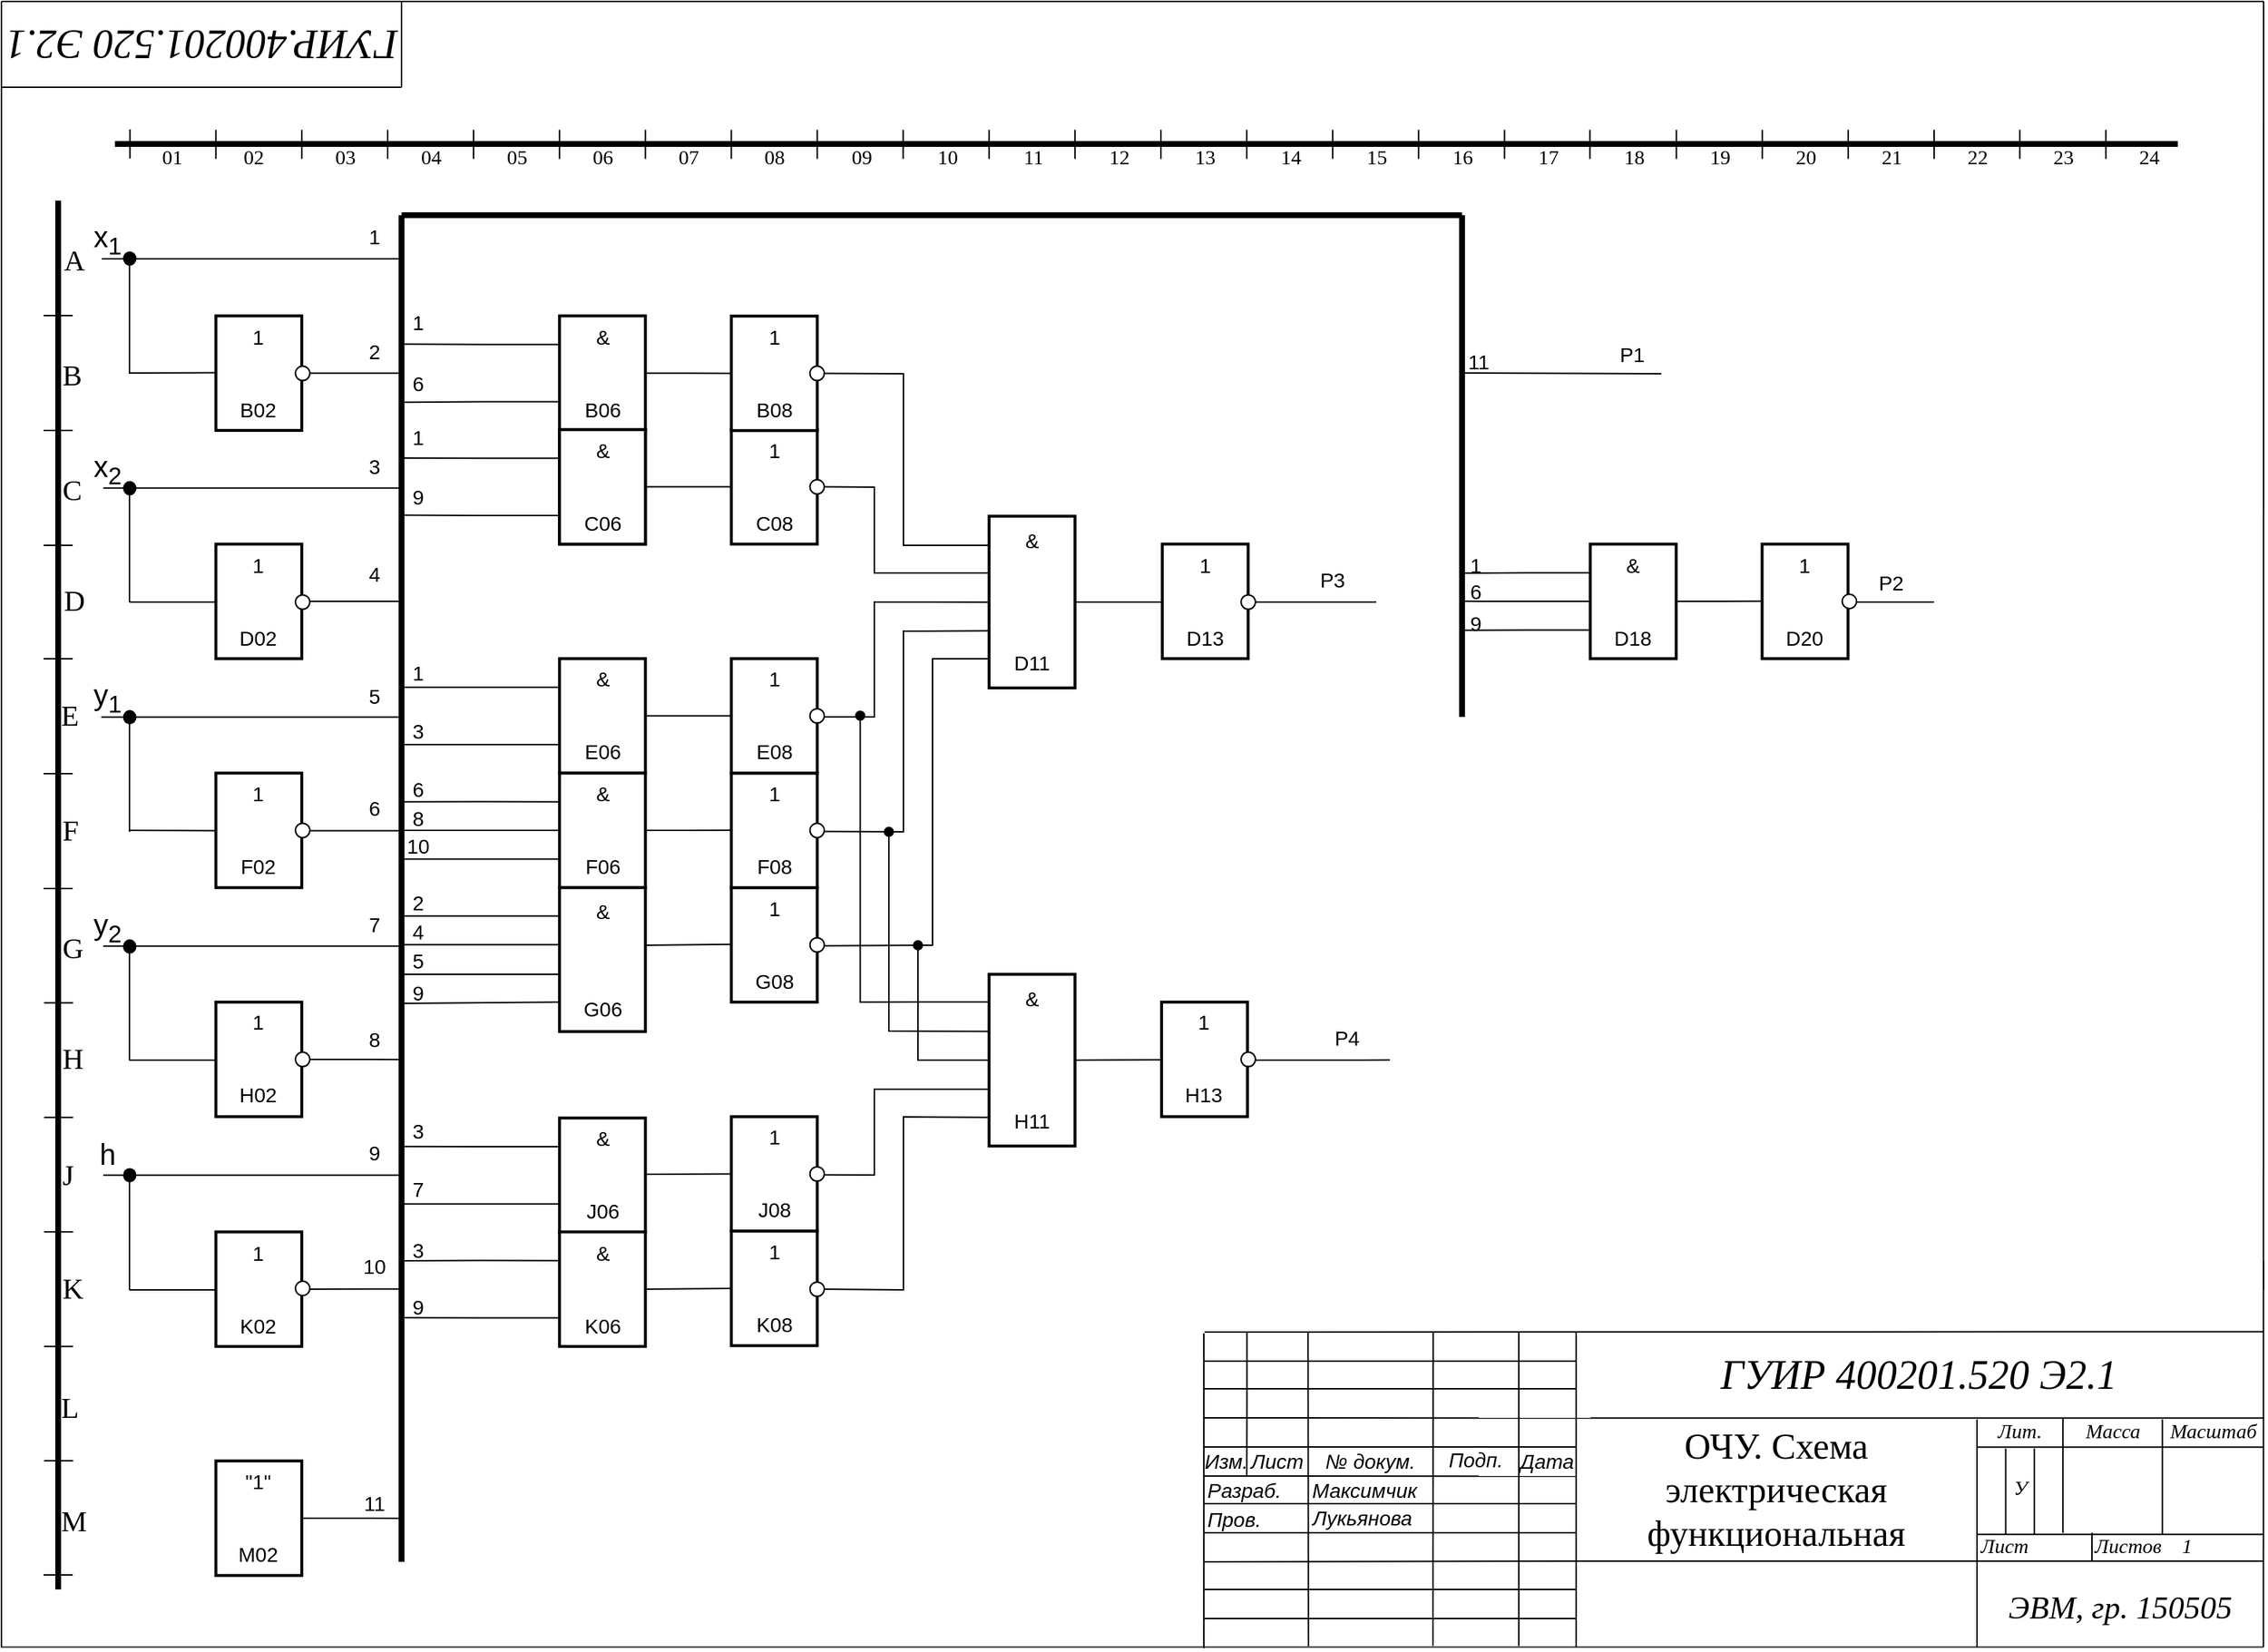 <mxfile version="17.2.1" type="device"><diagram id="lUia_UttMaK-5gp9Rdq6" name="Страница 1"><mxGraphModel dx="786" dy="520" grid="1" gridSize="9.842" guides="1" tooltips="1" connect="1" arrows="1" fold="1" page="1" pageScale="1" pageWidth="1654" pageHeight="1169" math="0" shadow="0"><root><mxCell id="0"/><mxCell id="1" parent="0"/><mxCell id="c5WBD8GSd4N-ccwKni7p-1" value="" style="endArrow=none;html=1;fillColor=#ffcc99;strokeColor=#36393d;" parent="1" edge="1"><mxGeometry width="50" height="50" relative="1" as="geometry"><mxPoint x="78.85" y="1151.57" as="sourcePoint"/><mxPoint x="1633.85" y="1151.57" as="targetPoint"/></mxGeometry></mxCell><mxCell id="c5WBD8GSd4N-ccwKni7p-2" value="" style="endArrow=none;html=1;exitX=1;exitY=1;exitDx=0;exitDy=0;" parent="1" source="c5WBD8GSd4N-ccwKni7p-73" edge="1"><mxGeometry width="50" height="50" relative="1" as="geometry"><mxPoint x="1634" y="1161" as="sourcePoint"/><mxPoint x="1634" y="20" as="targetPoint"/></mxGeometry></mxCell><mxCell id="c5WBD8GSd4N-ccwKni7p-3" value="" style="endArrow=none;html=1;" parent="1" edge="1"><mxGeometry width="50" height="50" relative="1" as="geometry"><mxPoint x="79" y="20" as="sourcePoint"/><mxPoint x="1634" y="20" as="targetPoint"/></mxGeometry></mxCell><mxCell id="c5WBD8GSd4N-ccwKni7p-4" value="" style="endArrow=none;html=1;" parent="1" edge="1"><mxGeometry width="50" height="50" relative="1" as="geometry"><mxPoint x="79" y="20" as="sourcePoint"/><mxPoint x="79" y="1152" as="targetPoint"/></mxGeometry></mxCell><mxCell id="c5WBD8GSd4N-ccwKni7p-11" value="" style="endArrow=none;html=1;entryX=1;entryY=0;entryDx=0;entryDy=0;" parent="1" target="c5WBD8GSd4N-ccwKni7p-60" edge="1"><mxGeometry width="50" height="50" relative="1" as="geometry"><mxPoint x="906" y="935" as="sourcePoint"/><mxPoint x="1633.85" y="935.04" as="targetPoint"/></mxGeometry></mxCell><mxCell id="c5WBD8GSd4N-ccwKni7p-12" value="" style="endArrow=none;html=1;" parent="1" edge="1"><mxGeometry width="50" height="50" relative="1" as="geometry"><mxPoint x="905.51" y="935.87" as="sourcePoint"/><mxPoint x="905.51" y="1152.335" as="targetPoint"/></mxGeometry></mxCell><mxCell id="c5WBD8GSd4N-ccwKni7p-15" value="" style="endArrow=none;html=1;" parent="1" edge="1"><mxGeometry width="50" height="50" relative="1" as="geometry"><mxPoint x="1170.85" y="1092.52" as="sourcePoint"/><mxPoint x="1633.85" y="1092.52" as="targetPoint"/></mxGeometry></mxCell><mxCell id="c5WBD8GSd4N-ccwKni7p-16" value="" style="endArrow=none;html=1;entryX=0;entryY=1;entryDx=0;entryDy=0;" parent="1" target="c5WBD8GSd4N-ccwKni7p-73" edge="1"><mxGeometry width="50" height="50" relative="1" as="geometry"><mxPoint x="1437" y="1073" as="sourcePoint"/><mxPoint x="1437" y="1161.465" as="targetPoint"/></mxGeometry></mxCell><mxCell id="c5WBD8GSd4N-ccwKni7p-17" value="" style="endArrow=none;html=1;" parent="1" edge="1"><mxGeometry width="50" height="50" relative="1" as="geometry"><mxPoint x="1437.01" y="1074.11" as="sourcePoint"/><mxPoint x="1437.01" y="995.11" as="targetPoint"/><Array as="points"><mxPoint x="1437.01" y="1064.11"/></Array></mxGeometry></mxCell><mxCell id="c5WBD8GSd4N-ccwKni7p-18" value="" style="endArrow=none;html=1;" parent="1" edge="1"><mxGeometry width="50" height="50" relative="1" as="geometry"><mxPoint x="1526" y="1063" as="sourcePoint"/><mxPoint x="1526" y="1063" as="targetPoint"/></mxGeometry></mxCell><mxCell id="c5WBD8GSd4N-ccwKni7p-20" value="" style="endArrow=none;html=1;fontFamily=Arial;fontSource=https%3A%2F%2Ffonts.googleapis.com%2Fcss%3Ffamily%3DArial;" parent="1" edge="1"><mxGeometry width="50" height="50" relative="1" as="geometry"><mxPoint x="1161.42" y="1062.73" as="sourcePoint"/><mxPoint x="1161.42" y="934.73" as="targetPoint"/></mxGeometry></mxCell><mxCell id="c5WBD8GSd4N-ccwKni7p-21" value="" style="endArrow=none;html=1;" parent="1" edge="1"><mxGeometry width="50" height="50" relative="1" as="geometry"><mxPoint x="1161.42" y="1062.57" as="sourcePoint"/><mxPoint x="1161.42" y="1151.57" as="targetPoint"/></mxGeometry></mxCell><mxCell id="c5WBD8GSd4N-ccwKni7p-27" value="" style="endArrow=none;html=1;" parent="1" edge="1"><mxGeometry width="50" height="50" relative="1" as="geometry"><mxPoint x="1122.04" y="1150.83" as="sourcePoint"/><mxPoint x="1122.04" y="934.83" as="targetPoint"/></mxGeometry></mxCell><mxCell id="c5WBD8GSd4N-ccwKni7p-28" value="" style="endArrow=none;html=1;" parent="1" edge="1"><mxGeometry width="50" height="50" relative="1" as="geometry"><mxPoint x="1062.993" y="1150.793" as="sourcePoint"/><mxPoint x="1063.16" y="934.86" as="targetPoint"/></mxGeometry></mxCell><mxCell id="c5WBD8GSd4N-ccwKni7p-29" value="" style="endArrow=none;html=1;exitX=1;exitY=1;exitDx=0;exitDy=0;fontFamily=Arial;fontSource=https%3A%2F%2Ffonts.googleapis.com%2Fcss%3Ffamily%3DArial;" parent="1" edge="1"><mxGeometry width="50" height="50" relative="1" as="geometry"><mxPoint x="935.04" y="1033.98" as="sourcePoint"/><mxPoint x="935.16" y="935.04" as="targetPoint"/><Array as="points"><mxPoint x="935.16" y="983.88"/><mxPoint x="935.16" y="935.04"/></Array></mxGeometry></mxCell><mxCell id="c5WBD8GSd4N-ccwKni7p-30" value="" style="endArrow=none;html=1;" parent="1" edge="1"><mxGeometry width="50" height="50" relative="1" as="geometry"><mxPoint x="977.402" y="1150.973" as="sourcePoint"/><mxPoint x="977.15" y="935.04" as="targetPoint"/></mxGeometry></mxCell><mxCell id="c5WBD8GSd4N-ccwKni7p-31" value="" style="endArrow=none;html=1;fontFamily=Arial;fontSource=https%3A%2F%2Ffonts.googleapis.com%2Fcss%3Ffamily%3DArial;" parent="1" edge="1"><mxGeometry width="50" height="50" relative="1" as="geometry"><mxPoint x="906" y="1014" as="sourcePoint"/><mxPoint x="1161" y="1014" as="targetPoint"/></mxGeometry></mxCell><mxCell id="c5WBD8GSd4N-ccwKni7p-32" value="" style="endArrow=none;html=1;entryX=1;entryY=1;entryDx=0;entryDy=0;fontFamily=Arial;fontSource=https%3A%2F%2Ffonts.googleapis.com%2Fcss%3Ffamily%3DArial;" parent="1" target="c5WBD8GSd4N-ccwKni7p-68" edge="1"><mxGeometry width="50" height="50" relative="1" as="geometry"><mxPoint x="906" y="1034" as="sourcePoint"/><mxPoint x="1171.263" y="1033.543" as="targetPoint"/></mxGeometry></mxCell><mxCell id="c5WBD8GSd4N-ccwKni7p-33" value="" style="endArrow=none;html=1;fontFamily=Arial;fontSource=https%3A%2F%2Ffonts.googleapis.com%2Fcss%3Ffamily%3DArial;" parent="1" edge="1"><mxGeometry width="50" height="50" relative="1" as="geometry"><mxPoint x="906" y="1073" as="sourcePoint"/><mxPoint x="1161" y="1073" as="targetPoint"/></mxGeometry></mxCell><mxCell id="c5WBD8GSd4N-ccwKni7p-34" value="" style="endArrow=none;html=1;fontFamily=Arial;fontSource=https%3A%2F%2Ffonts.googleapis.com%2Fcss%3Ffamily%3DArial;" parent="1" edge="1"><mxGeometry width="50" height="50" relative="1" as="geometry"><mxPoint x="906" y="1093" as="sourcePoint"/><mxPoint x="1171.247" y="1092.517" as="targetPoint"/></mxGeometry></mxCell><mxCell id="c5WBD8GSd4N-ccwKni7p-35" value="" style="endArrow=none;html=1;fontFamily=Arial;fontSource=https%3A%2F%2Ffonts.googleapis.com%2Fcss%3Ffamily%3DArial;" parent="1" edge="1"><mxGeometry width="50" height="50" relative="1" as="geometry"><mxPoint x="906" y="1112" as="sourcePoint"/><mxPoint x="1161" y="1112" as="targetPoint"/></mxGeometry></mxCell><mxCell id="c5WBD8GSd4N-ccwKni7p-36" value="" style="endArrow=none;html=1;fontFamily=Arial;fontSource=https%3A%2F%2Ffonts.googleapis.com%2Fcss%3Ffamily%3DArial;" parent="1" edge="1"><mxGeometry width="50" height="50" relative="1" as="geometry"><mxPoint x="906" y="1132" as="sourcePoint"/><mxPoint x="1161" y="1132" as="targetPoint"/></mxGeometry></mxCell><mxCell id="c5WBD8GSd4N-ccwKni7p-37" value="" style="endArrow=none;html=1;fontFamily=Arial;fontSource=https%3A%2F%2Ffonts.googleapis.com%2Fcss%3Ffamily%3DArial;" parent="1" edge="1"><mxGeometry width="50" height="50" relative="1" as="geometry"><mxPoint x="906" y="994" as="sourcePoint"/><mxPoint x="1171.263" y="994.092" as="targetPoint"/></mxGeometry></mxCell><mxCell id="c5WBD8GSd4N-ccwKni7p-38" value="" style="endArrow=none;html=1;fontFamily=Arial;fontSource=https%3A%2F%2Ffonts.googleapis.com%2Fcss%3Ffamily%3DArial;" parent="1" edge="1"><mxGeometry width="50" height="50" relative="1" as="geometry"><mxPoint x="905.51" y="974" as="sourcePoint"/><mxPoint x="1161" y="974" as="targetPoint"/></mxGeometry></mxCell><mxCell id="c5WBD8GSd4N-ccwKni7p-39" value="" style="endArrow=none;html=1;fontFamily=Arial;fontSource=https%3A%2F%2Ffonts.googleapis.com%2Fcss%3Ffamily%3DArial;" parent="1" edge="1"><mxGeometry width="50" height="50" relative="1" as="geometry"><mxPoint x="906" y="955" as="sourcePoint"/><mxPoint x="1161" y="955" as="targetPoint"/></mxGeometry></mxCell><mxCell id="c5WBD8GSd4N-ccwKni7p-40" value="" style="endArrow=none;html=1;" parent="1" edge="1"><mxGeometry width="50" height="50" relative="1" as="geometry"><mxPoint x="1171.26" y="994.09" as="sourcePoint"/><mxPoint x="1634.26" y="994.09" as="targetPoint"/></mxGeometry></mxCell><mxCell id="c5WBD8GSd4N-ccwKni7p-41" value="" style="endArrow=none;html=1;" parent="1" edge="1"><mxGeometry width="50" height="50" relative="1" as="geometry"><mxPoint x="1634" y="1014.1" as="sourcePoint"/><mxPoint x="1437" y="1014.1" as="targetPoint"/></mxGeometry></mxCell><mxCell id="c5WBD8GSd4N-ccwKni7p-42" value="" style="endArrow=none;html=1;fontFamily=Arial;fontSource=https%3A%2F%2Ffonts.googleapis.com%2Fcss%3Ffamily%3DArial;" parent="1" edge="1"><mxGeometry width="50" height="50" relative="1" as="geometry"><mxPoint x="906" y="1053" as="sourcePoint"/><mxPoint x="1161" y="1053" as="targetPoint"/></mxGeometry></mxCell><mxCell id="c5WBD8GSd4N-ccwKni7p-43" value="" style="endArrow=none;html=1;" parent="1" edge="1"><mxGeometry width="50" height="50" relative="1" as="geometry"><mxPoint x="1437.01" y="1074.11" as="sourcePoint"/><mxPoint x="1634.01" y="1074.11" as="targetPoint"/></mxGeometry></mxCell><mxCell id="c5WBD8GSd4N-ccwKni7p-44" value="" style="endArrow=none;html=1;" parent="1" edge="1"><mxGeometry width="50" height="50" relative="1" as="geometry"><mxPoint x="1496.06" y="1073.09" as="sourcePoint"/><mxPoint x="1496.06" y="994.09" as="targetPoint"/></mxGeometry></mxCell><mxCell id="c5WBD8GSd4N-ccwKni7p-45" value="" style="endArrow=none;html=1;" parent="1" edge="1"><mxGeometry width="50" height="50" relative="1" as="geometry"><mxPoint x="1476.372" y="1074.112" as="sourcePoint"/><mxPoint x="1476.372" y="1015.112" as="targetPoint"/></mxGeometry></mxCell><mxCell id="c5WBD8GSd4N-ccwKni7p-46" value="" style="endArrow=none;html=1;" parent="1" edge="1"><mxGeometry width="50" height="50" relative="1" as="geometry"><mxPoint x="1456.715" y="1074.115" as="sourcePoint"/><mxPoint x="1456.715" y="1015.115" as="targetPoint"/></mxGeometry></mxCell><mxCell id="c5WBD8GSd4N-ccwKni7p-47" value="" style="endArrow=none;html=1;" parent="1" edge="1"><mxGeometry width="50" height="50" relative="1" as="geometry"><mxPoint x="1564.39" y="1074.11" as="sourcePoint"/><mxPoint x="1564.39" y="995.11" as="targetPoint"/></mxGeometry></mxCell><mxCell id="c5WBD8GSd4N-ccwKni7p-48" value="" style="endArrow=none;html=1;" parent="1" edge="1"><mxGeometry width="50" height="50" relative="1" as="geometry"><mxPoint x="1516" y="1073" as="sourcePoint"/><mxPoint x="1516" y="1093" as="targetPoint"/></mxGeometry></mxCell><mxCell id="c5WBD8GSd4N-ccwKni7p-49" value="" style="endArrow=none;html=1;" parent="1" edge="1"><mxGeometry width="50" height="50" relative="1" as="geometry"><mxPoint x="79" y="79" as="sourcePoint"/><mxPoint x="354" y="79" as="targetPoint"/></mxGeometry></mxCell><mxCell id="c5WBD8GSd4N-ccwKni7p-50" value="" style="endArrow=none;html=1;" parent="1" edge="1"><mxGeometry width="50" height="50" relative="1" as="geometry"><mxPoint x="354" y="79" as="sourcePoint"/><mxPoint x="354" y="20" as="targetPoint"/></mxGeometry></mxCell><mxCell id="c5WBD8GSd4N-ccwKni7p-51" value="&lt;span&gt;Лист&lt;/span&gt;" style="text;html=1;strokeColor=none;fillColor=none;align=center;verticalAlign=middle;whiteSpace=wrap;rounded=0;fontFamily=Times New Roman;fontSize=14;fontStyle=2" parent="1" vertex="1"><mxGeometry x="1436.37" y="1072.52" width="40" height="20" as="geometry"/></mxCell><mxCell id="c5WBD8GSd4N-ccwKni7p-53" value="&lt;span&gt;Листов&amp;nbsp; &amp;nbsp; 1&lt;/span&gt;" style="text;html=1;strokeColor=none;fillColor=none;align=left;verticalAlign=middle;whiteSpace=wrap;rounded=0;fontFamily=Times New Roman;fontSize=14;fontStyle=2" parent="1" vertex="1"><mxGeometry x="1515.74" y="1074.11" width="118.11" height="18.41" as="geometry"/></mxCell><mxCell id="c5WBD8GSd4N-ccwKni7p-56" value="&lt;i&gt;У&lt;/i&gt;" style="text;html=1;strokeColor=none;fillColor=none;align=center;verticalAlign=middle;whiteSpace=wrap;rounded=0;fontFamily=Times New Roman;fontSize=14;" parent="1" vertex="1"><mxGeometry x="1456.69" y="1013.78" width="19.68" height="59.05" as="geometry"/></mxCell><mxCell id="c5WBD8GSd4N-ccwKni7p-57" value="&lt;span&gt;Лит.&lt;/span&gt;" style="text;html=1;strokeColor=none;fillColor=none;align=center;verticalAlign=middle;whiteSpace=wrap;rounded=0;fontFamily=Times New Roman;fontSize=14;fontStyle=2" parent="1" vertex="1"><mxGeometry x="1437" y="994.1" width="59.05" height="20" as="geometry"/></mxCell><mxCell id="c5WBD8GSd4N-ccwKni7p-58" value="Масса" style="text;html=1;strokeColor=none;fillColor=none;align=center;verticalAlign=middle;whiteSpace=wrap;rounded=0;fontFamily=Times New Roman;fontSize=14;fontStyle=2" parent="1" vertex="1"><mxGeometry x="1496.06" y="993.78" width="68.9" height="20" as="geometry"/></mxCell><mxCell id="c5WBD8GSd4N-ccwKni7p-59" value="Масштаб" style="text;html=1;strokeColor=none;fillColor=none;align=center;verticalAlign=middle;whiteSpace=wrap;rounded=0;fontFamily=Times New Roman;fontSize=14;fontStyle=2" parent="1" vertex="1"><mxGeometry x="1564.96" y="994.1" width="68.89" height="20" as="geometry"/></mxCell><mxCell id="c5WBD8GSd4N-ccwKni7p-60" value="&lt;i&gt;ГУИР 400201.520 Э2.1&lt;/i&gt;" style="text;html=1;strokeColor=none;fillColor=none;align=center;verticalAlign=middle;whiteSpace=wrap;rounded=0;fontFamily=Times New Roman;fontSize=28;" parent="1" vertex="1"><mxGeometry x="1161.42" y="934.73" width="472.43" height="59.05" as="geometry"/></mxCell><mxCell id="c5WBD8GSd4N-ccwKni7p-61" value="" style="endArrow=none;html=1;fontFamily=Times New Roman;fontSize=14;" parent="1" edge="1"><mxGeometry width="50" height="50" relative="1" as="geometry"><mxPoint x="1634" y="886" as="sourcePoint"/><mxPoint x="1634" y="906" as="targetPoint"/></mxGeometry></mxCell><mxCell id="c5WBD8GSd4N-ccwKni7p-63" value="&lt;span&gt;Лист&lt;/span&gt;" style="text;html=1;strokeColor=none;fillColor=none;align=center;verticalAlign=middle;whiteSpace=wrap;rounded=0;fontFamily=Arial;fontSize=14;fontStyle=2;fontSource=https%3A%2F%2Ffonts.googleapis.com%2Fcss%3Ffamily%3DArial;" parent="1" vertex="1"><mxGeometry x="935.04" y="1014.1" width="42.11" height="20" as="geometry"/></mxCell><mxCell id="c5WBD8GSd4N-ccwKni7p-64" value="Изм." style="text;html=1;strokeColor=none;fillColor=none;align=center;verticalAlign=middle;whiteSpace=wrap;rounded=0;fontFamily=Arial;fontSize=14;fontStyle=2;fontSource=https%3A%2F%2Ffonts.googleapis.com%2Fcss%3Ffamily%3DArial;" parent="1" vertex="1"><mxGeometry x="905.51" y="1014.26" width="29.53" height="19.68" as="geometry"/></mxCell><mxCell id="c5WBD8GSd4N-ccwKni7p-66" value="№ докум." style="text;html=1;strokeColor=none;fillColor=none;align=center;verticalAlign=middle;whiteSpace=wrap;rounded=0;fontFamily=Arial;fontSize=14;fontStyle=2;fontSource=https%3A%2F%2Ffonts.googleapis.com%2Fcss%3Ffamily%3DArial;" parent="1" vertex="1"><mxGeometry x="977.14" y="1013.78" width="85.85" height="20.32" as="geometry"/></mxCell><mxCell id="c5WBD8GSd4N-ccwKni7p-67" value="&lt;i&gt;Подп.&lt;/i&gt;" style="text;html=1;strokeColor=none;fillColor=none;align=center;verticalAlign=middle;whiteSpace=wrap;rounded=0;fontFamily=Arial;fontSize=14;fontSource=https%3A%2F%2Ffonts.googleapis.com%2Fcss%3Ffamily%3DArial;" parent="1" vertex="1"><mxGeometry x="1062.99" y="1012.83" width="59.06" height="20" as="geometry"/></mxCell><mxCell id="c5WBD8GSd4N-ccwKni7p-68" value="&lt;i&gt;Дата&lt;/i&gt;" style="text;html=1;strokeColor=none;fillColor=none;align=center;verticalAlign=middle;whiteSpace=wrap;rounded=0;fontFamily=Arial;fontSize=14;fontSource=https%3A%2F%2Ffonts.googleapis.com%2Fcss%3Ffamily%3DArial;" parent="1" vertex="1"><mxGeometry x="1122.05" y="1014.11" width="39.37" height="20" as="geometry"/></mxCell><mxCell id="c5WBD8GSd4N-ccwKni7p-69" value="Разраб." style="text;html=1;strokeColor=none;fillColor=none;align=left;verticalAlign=middle;whiteSpace=wrap;rounded=0;fontFamily=Arial;fontSize=14;fontStyle=2;fontSource=https%3A%2F%2Ffonts.googleapis.com%2Fcss%3Ffamily%3DArial;" parent="1" vertex="1"><mxGeometry x="905.51" y="1034.11" width="68.9" height="20" as="geometry"/></mxCell><mxCell id="c5WBD8GSd4N-ccwKni7p-70" value="Пров." style="text;html=1;strokeColor=none;fillColor=none;align=left;verticalAlign=middle;whiteSpace=wrap;rounded=0;fontFamily=Arial;fontSize=14;fontStyle=2;fontSource=https%3A%2F%2Ffonts.googleapis.com%2Fcss%3Ffamily%3DArial;" parent="1" vertex="1"><mxGeometry x="905.5" y="1054.11" width="68.91" height="20" as="geometry"/></mxCell><mxCell id="c5WBD8GSd4N-ccwKni7p-71" value="Максимчик" style="text;html=1;strokeColor=none;fillColor=none;align=left;verticalAlign=middle;whiteSpace=wrap;rounded=0;fontFamily=Arial;fontSize=14;fontStyle=2;fontSource=https%3A%2F%2Ffonts.googleapis.com%2Fcss%3Ffamily%3DArial;" parent="1" vertex="1"><mxGeometry x="977.7" y="1034.11" width="85.84" height="20" as="geometry"/></mxCell><mxCell id="c5WBD8GSd4N-ccwKni7p-73" value="&lt;i style=&quot;font-size: 22px&quot;&gt;ЭВМ, гр. 150505&lt;/i&gt;" style="text;html=1;strokeColor=none;fillColor=none;align=center;verticalAlign=middle;whiteSpace=wrap;rounded=0;fontFamily=Times New Roman;fontSize=28;" parent="1" vertex="1"><mxGeometry x="1437.01" y="1092.52" width="196.84" height="59.05" as="geometry"/></mxCell><mxCell id="c5WBD8GSd4N-ccwKni7p-74" value="ГУИР.400201.520 Э2.1" style="text;html=1;strokeColor=none;fillColor=none;align=center;verticalAlign=middle;whiteSpace=wrap;rounded=0;fontFamily=Times New Roman;fontSize=28;rotation=-180;fontStyle=2" parent="1" vertex="1"><mxGeometry x="78.74" y="19.69" width="276.22" height="59.38" as="geometry"/></mxCell><mxCell id="QSZzZQIj2abREl3Vyf6q-7" value="&lt;font style=&quot;font-size: 25px&quot;&gt;ОЧУ. Схема электрическая функциональная&lt;/font&gt;" style="text;html=1;strokeColor=none;fillColor=none;align=center;verticalAlign=middle;whiteSpace=wrap;rounded=0;fontFamily=Times New Roman;fontSize=20;" parent="1" vertex="1"><mxGeometry x="1161.42" y="994.1" width="275.59" height="98.42" as="geometry"/></mxCell><mxCell id="QSZzZQIj2abREl3Vyf6q-8" value="" style="endArrow=none;html=1;fontFamily=Times New Roman;fontSize=20;strokeWidth=4;labelBackgroundColor=none;" parent="1" edge="1"><mxGeometry width="50" height="50" relative="1" as="geometry"><mxPoint x="118" y="1033" as="sourcePoint"/><mxPoint x="118" y="157" as="targetPoint"/></mxGeometry></mxCell><mxCell id="QSZzZQIj2abREl3Vyf6q-20" value="A" style="edgeLabel;html=1;align=left;verticalAlign=middle;resizable=0;points=[];fontSize=20;fontFamily=Times New Roman;labelBackgroundColor=none;" parent="QSZzZQIj2abREl3Vyf6q-8" vertex="1" connectable="0"><mxGeometry x="0.942" y="-1" relative="1" as="geometry"><mxPoint x="1" y="14.52" as="offset"/></mxGeometry></mxCell><mxCell id="QSZzZQIj2abREl3Vyf6q-21" value="B" style="edgeLabel;html=1;align=left;verticalAlign=middle;resizable=0;points=[];fontSize=20;fontFamily=Times New Roman;labelBackgroundColor=none;" parent="QSZzZQIj2abREl3Vyf6q-8" vertex="1" connectable="0"><mxGeometry x="0.715" y="2" relative="1" as="geometry"><mxPoint x="3.11" y="-6.41" as="offset"/></mxGeometry></mxCell><mxCell id="QSZzZQIj2abREl3Vyf6q-22" value="C" style="edgeLabel;html=1;align=left;verticalAlign=middle;resizable=0;points=[];fontSize=20;fontFamily=Times New Roman;labelBackgroundColor=none;" parent="QSZzZQIj2abREl3Vyf6q-8" vertex="1" connectable="0"><mxGeometry x="0.596" y="1" relative="1" as="geometry"><mxPoint x="2.11" y="20.33" as="offset"/></mxGeometry></mxCell><mxCell id="QSZzZQIj2abREl3Vyf6q-23" value="D" style="edgeLabel;html=1;align=left;verticalAlign=middle;resizable=0;points=[];fontSize=20;fontFamily=Times New Roman;labelBackgroundColor=none;" parent="QSZzZQIj2abREl3Vyf6q-8" vertex="1" connectable="0"><mxGeometry x="0.376" y="-1" relative="1" as="geometry"><mxPoint x="1" as="offset"/></mxGeometry></mxCell><mxCell id="QSZzZQIj2abREl3Vyf6q-24" value="E" style="edgeLabel;html=1;align=left;verticalAlign=middle;resizable=0;points=[];fontSize=20;fontFamily=Times New Roman;labelBackgroundColor=none;" parent="QSZzZQIj2abREl3Vyf6q-8" vertex="1" connectable="0"><mxGeometry x="0.194" y="1" relative="1" as="geometry"><mxPoint x="1" as="offset"/></mxGeometry></mxCell><mxCell id="QSZzZQIj2abREl3Vyf6q-25" value="F" style="edgeLabel;html=1;align=left;verticalAlign=middle;resizable=0;points=[];fontSize=20;fontFamily=Times New Roman;labelBackgroundColor=none;" parent="QSZzZQIj2abREl3Vyf6q-8" vertex="1" connectable="0"><mxGeometry x="0.014" relative="1" as="geometry"><mxPoint x="1" as="offset"/></mxGeometry></mxCell><mxCell id="QSZzZQIj2abREl3Vyf6q-26" value="G" style="edgeLabel;html=1;align=left;verticalAlign=middle;resizable=0;points=[];fontSize=20;fontFamily=Times New Roman;labelBackgroundColor=none;" parent="QSZzZQIj2abREl3Vyf6q-8" vertex="1" connectable="0"><mxGeometry x="-0.171" relative="1" as="geometry"><mxPoint x="1" as="offset"/></mxGeometry></mxCell><mxCell id="QSZzZQIj2abREl3Vyf6q-28" value="H" style="edgeLabel;html=1;align=left;verticalAlign=middle;resizable=0;points=[];fontSize=20;fontFamily=Times New Roman;labelBackgroundColor=none;" parent="QSZzZQIj2abREl3Vyf6q-8" vertex="1" connectable="0"><mxGeometry x="-0.344" relative="1" as="geometry"><mxPoint x="1" as="offset"/></mxGeometry></mxCell><mxCell id="QSZzZQIj2abREl3Vyf6q-29" value="J" style="edgeLabel;html=1;align=left;verticalAlign=middle;resizable=0;points=[];fontSize=20;fontFamily=Times New Roman;labelBackgroundColor=none;" parent="QSZzZQIj2abREl3Vyf6q-8" vertex="1" connectable="0"><mxGeometry x="-0.527" relative="1" as="geometry"><mxPoint x="1" as="offset"/></mxGeometry></mxCell><mxCell id="QSZzZQIj2abREl3Vyf6q-30" value="K" style="edgeLabel;html=1;align=left;verticalAlign=middle;resizable=0;points=[];fontSize=20;fontFamily=Times New Roman;labelBackgroundColor=none;" parent="QSZzZQIj2abREl3Vyf6q-8" vertex="1" connectable="0"><mxGeometry x="-0.705" relative="1" as="geometry"><mxPoint x="1" as="offset"/></mxGeometry></mxCell><mxCell id="QSZzZQIj2abREl3Vyf6q-31" value="L" style="edgeLabel;html=1;align=left;verticalAlign=middle;resizable=0;points=[];fontSize=20;fontFamily=Times New Roman;labelBackgroundColor=none;" parent="QSZzZQIj2abREl3Vyf6q-8" vertex="1" connectable="0"><mxGeometry x="-0.892" y="1" relative="1" as="geometry"><mxPoint x="1" as="offset"/></mxGeometry></mxCell><mxCell id="QSZzZQIj2abREl3Vyf6q-9" value="" style="endArrow=none;html=1;fontFamily=Times New Roman;fontSize=20;spacing=2;jumpSize=5;strokeWidth=1;labelBackgroundColor=none;" parent="1" edge="1"><mxGeometry width="50" height="50" relative="1" as="geometry"><mxPoint x="108" y="236" as="sourcePoint"/><mxPoint x="128" y="236" as="targetPoint"/></mxGeometry></mxCell><mxCell id="QSZzZQIj2abREl3Vyf6q-10" value="" style="endArrow=none;html=1;fontFamily=Times New Roman;fontSize=20;spacing=2;jumpSize=5;strokeWidth=1;labelBackgroundColor=none;" parent="1" edge="1"><mxGeometry width="50" height="50" relative="1" as="geometry"><mxPoint x="128" y="315" as="sourcePoint"/><mxPoint x="108" y="315" as="targetPoint"/></mxGeometry></mxCell><mxCell id="QSZzZQIj2abREl3Vyf6q-11" value="" style="endArrow=none;html=1;fontFamily=Times New Roman;fontSize=20;spacing=2;jumpSize=5;strokeWidth=1;labelBackgroundColor=none;" parent="1" edge="1"><mxGeometry width="50" height="50" relative="1" as="geometry"><mxPoint x="108" y="394" as="sourcePoint"/><mxPoint x="128" y="394" as="targetPoint"/></mxGeometry></mxCell><mxCell id="QSZzZQIj2abREl3Vyf6q-12" value="" style="endArrow=none;html=1;fontFamily=Times New Roman;fontSize=20;spacing=2;jumpSize=5;strokeWidth=1;labelBackgroundColor=none;" parent="1" edge="1"><mxGeometry width="50" height="50" relative="1" as="geometry"><mxPoint x="108" y="472" as="sourcePoint"/><mxPoint x="128" y="472" as="targetPoint"/></mxGeometry></mxCell><mxCell id="QSZzZQIj2abREl3Vyf6q-13" value="" style="endArrow=none;html=1;fontFamily=Times New Roman;fontSize=20;spacing=2;jumpSize=5;strokeWidth=1;labelBackgroundColor=none;" parent="1" edge="1"><mxGeometry width="50" height="50" relative="1" as="geometry"><mxPoint x="108" y="551" as="sourcePoint"/><mxPoint x="128" y="551" as="targetPoint"/></mxGeometry></mxCell><mxCell id="QSZzZQIj2abREl3Vyf6q-14" value="" style="endArrow=none;html=1;fontFamily=Times New Roman;fontSize=20;spacing=2;jumpSize=5;strokeWidth=1;labelBackgroundColor=none;" parent="1" edge="1"><mxGeometry width="50" height="50" relative="1" as="geometry"><mxPoint x="108" y="630" as="sourcePoint"/><mxPoint x="128" y="630" as="targetPoint"/></mxGeometry></mxCell><mxCell id="QSZzZQIj2abREl3Vyf6q-15" value="" style="endArrow=none;html=1;fontFamily=Times New Roman;fontSize=20;spacing=2;jumpSize=5;strokeWidth=1;labelBackgroundColor=none;" parent="1" edge="1"><mxGeometry width="50" height="50" relative="1" as="geometry"><mxPoint x="108.27" y="708.66" as="sourcePoint"/><mxPoint x="128.27" y="708.66" as="targetPoint"/></mxGeometry></mxCell><mxCell id="QSZzZQIj2abREl3Vyf6q-16" value="" style="endArrow=none;html=1;fontFamily=Times New Roman;fontSize=20;spacing=2;jumpSize=5;strokeWidth=1;labelBackgroundColor=none;" parent="1" edge="1"><mxGeometry width="50" height="50" relative="1" as="geometry"><mxPoint x="108.273" y="787.402" as="sourcePoint"/><mxPoint x="128.273" y="787.402" as="targetPoint"/></mxGeometry></mxCell><mxCell id="QSZzZQIj2abREl3Vyf6q-17" value="" style="endArrow=none;html=1;fontFamily=Times New Roman;fontSize=20;spacing=2;jumpSize=5;strokeWidth=1;labelBackgroundColor=none;" parent="1" edge="1"><mxGeometry width="50" height="50" relative="1" as="geometry"><mxPoint x="108.265" y="866.135" as="sourcePoint"/><mxPoint x="128.265" y="866.135" as="targetPoint"/></mxGeometry></mxCell><mxCell id="QSZzZQIj2abREl3Vyf6q-18" value="" style="endArrow=none;html=1;fontFamily=Times New Roman;fontSize=20;spacing=2;jumpSize=5;strokeWidth=1;labelBackgroundColor=none;" parent="1" edge="1"><mxGeometry width="50" height="50" relative="1" as="geometry"><mxPoint x="108.267" y="944.878" as="sourcePoint"/><mxPoint x="128.267" y="944.878" as="targetPoint"/></mxGeometry></mxCell><mxCell id="QSZzZQIj2abREl3Vyf6q-19" value="" style="endArrow=none;html=1;fontFamily=Times New Roman;fontSize=20;spacing=2;jumpSize=5;strokeWidth=1;labelBackgroundColor=none;" parent="1" edge="1"><mxGeometry width="50" height="50" relative="1" as="geometry"><mxPoint x="108.27" y="1023.5" as="sourcePoint"/><mxPoint x="128.27" y="1023.5" as="targetPoint"/></mxGeometry></mxCell><mxCell id="QSZzZQIj2abREl3Vyf6q-32" value="" style="endArrow=none;html=1;strokeWidth=4;fontFamily=Times New Roman;fontSize=20;labelBackgroundColor=none;" parent="1" edge="1"><mxGeometry width="50" height="50" relative="1" as="geometry"><mxPoint x="157" y="118" as="sourcePoint"/><mxPoint x="1575" y="118" as="targetPoint"/></mxGeometry></mxCell><mxCell id="QSZzZQIj2abREl3Vyf6q-57" value="01" style="edgeLabel;html=1;align=center;verticalAlign=middle;resizable=0;points=[];fontSize=14;fontFamily=Times New Roman;labelBackgroundColor=none;" parent="QSZzZQIj2abREl3Vyf6q-32" vertex="1" connectable="0"><mxGeometry x="-0.945" y="3" relative="1" as="geometry"><mxPoint y="12.95" as="offset"/></mxGeometry></mxCell><mxCell id="QSZzZQIj2abREl3Vyf6q-77" value="02" style="edgeLabel;html=1;align=center;verticalAlign=middle;resizable=0;points=[];fontSize=14;fontFamily=Times New Roman;labelBackgroundColor=none;" parent="QSZzZQIj2abREl3Vyf6q-32" vertex="1" connectable="0"><mxGeometry x="-0.866" y="-2" relative="1" as="geometry"><mxPoint y="7.95" as="offset"/></mxGeometry></mxCell><mxCell id="QSZzZQIj2abREl3Vyf6q-33" value="" style="endArrow=none;html=1;strokeWidth=1;fontFamily=Times New Roman;fontSize=20;labelBackgroundColor=none;" parent="1" edge="1"><mxGeometry width="50" height="50" relative="1" as="geometry"><mxPoint x="167.32" y="128" as="sourcePoint"/><mxPoint x="167.32" y="108" as="targetPoint"/></mxGeometry></mxCell><mxCell id="QSZzZQIj2abREl3Vyf6q-34" value="" style="endArrow=none;html=1;strokeWidth=1;fontFamily=Times New Roman;fontSize=20;labelBackgroundColor=none;" parent="1" edge="1"><mxGeometry width="50" height="50" relative="1" as="geometry"><mxPoint x="226.382" y="128.262" as="sourcePoint"/><mxPoint x="226.382" y="108.263" as="targetPoint"/></mxGeometry></mxCell><mxCell id="QSZzZQIj2abREl3Vyf6q-35" value="" style="endArrow=none;html=1;strokeWidth=1;fontFamily=Times New Roman;fontSize=20;labelBackgroundColor=none;" parent="1" edge="1"><mxGeometry width="50" height="50" relative="1" as="geometry"><mxPoint x="285.435" y="128.265" as="sourcePoint"/><mxPoint x="285.435" y="108.265" as="targetPoint"/></mxGeometry></mxCell><mxCell id="QSZzZQIj2abREl3Vyf6q-36" value="" style="endArrow=none;html=1;strokeWidth=1;fontFamily=Times New Roman;fontSize=20;labelBackgroundColor=none;" parent="1" edge="1"><mxGeometry width="50" height="50" relative="1" as="geometry"><mxPoint x="344.488" y="128.268" as="sourcePoint"/><mxPoint x="344.488" y="108.267" as="targetPoint"/></mxGeometry></mxCell><mxCell id="QSZzZQIj2abREl3Vyf6q-37" value="" style="endArrow=none;html=1;strokeWidth=1;fontFamily=Times New Roman;fontSize=20;labelBackgroundColor=none;" parent="1" edge="1"><mxGeometry width="50" height="50" relative="1" as="geometry"><mxPoint x="403.54" y="128.27" as="sourcePoint"/><mxPoint x="403.54" y="108.27" as="targetPoint"/></mxGeometry></mxCell><mxCell id="QSZzZQIj2abREl3Vyf6q-38" value="" style="endArrow=none;html=1;strokeWidth=1;fontFamily=Times New Roman;fontSize=20;labelBackgroundColor=none;" parent="1" edge="1"><mxGeometry width="50" height="50" relative="1" as="geometry"><mxPoint x="462.602" y="128.272" as="sourcePoint"/><mxPoint x="462.602" y="108.272" as="targetPoint"/></mxGeometry></mxCell><mxCell id="QSZzZQIj2abREl3Vyf6q-39" value="" style="endArrow=none;html=1;strokeWidth=1;fontFamily=Times New Roman;fontSize=20;labelBackgroundColor=none;" parent="1" edge="1"><mxGeometry width="50" height="50" relative="1" as="geometry"><mxPoint x="521.655" y="128.265" as="sourcePoint"/><mxPoint x="521.655" y="108.265" as="targetPoint"/></mxGeometry></mxCell><mxCell id="QSZzZQIj2abREl3Vyf6q-40" value="" style="endArrow=none;html=1;strokeWidth=1;fontFamily=Times New Roman;fontSize=20;labelBackgroundColor=none;" parent="1" edge="1"><mxGeometry width="50" height="50" relative="1" as="geometry"><mxPoint x="580.707" y="128.267" as="sourcePoint"/><mxPoint x="580.707" y="108.267" as="targetPoint"/></mxGeometry></mxCell><mxCell id="QSZzZQIj2abREl3Vyf6q-41" value="" style="endArrow=none;html=1;strokeWidth=1;fontFamily=Times New Roman;fontSize=20;labelBackgroundColor=none;" parent="1" edge="1"><mxGeometry width="50" height="50" relative="1" as="geometry"><mxPoint x="639.76" y="128.27" as="sourcePoint"/><mxPoint x="639.76" y="108.27" as="targetPoint"/></mxGeometry></mxCell><mxCell id="QSZzZQIj2abREl3Vyf6q-42" value="" style="endArrow=none;html=1;strokeWidth=1;fontFamily=Times New Roman;fontSize=20;labelBackgroundColor=none;" parent="1" edge="1"><mxGeometry width="50" height="50" relative="1" as="geometry"><mxPoint x="698.812" y="128.272" as="sourcePoint"/><mxPoint x="698.812" y="108.272" as="targetPoint"/></mxGeometry></mxCell><mxCell id="QSZzZQIj2abREl3Vyf6q-43" value="" style="endArrow=none;html=1;strokeWidth=1;fontFamily=Times New Roman;fontSize=20;labelBackgroundColor=none;" parent="1" edge="1"><mxGeometry width="50" height="50" relative="1" as="geometry"><mxPoint x="757.875" y="128.265" as="sourcePoint"/><mxPoint x="757.875" y="108.265" as="targetPoint"/></mxGeometry></mxCell><mxCell id="QSZzZQIj2abREl3Vyf6q-44" value="" style="endArrow=none;html=1;strokeWidth=1;fontFamily=Times New Roman;fontSize=20;labelBackgroundColor=none;" parent="1" edge="1"><mxGeometry width="50" height="50" relative="1" as="geometry"><mxPoint x="816.928" y="128.267" as="sourcePoint"/><mxPoint x="816.928" y="108.267" as="targetPoint"/></mxGeometry></mxCell><mxCell id="QSZzZQIj2abREl3Vyf6q-45" value="" style="endArrow=none;html=1;strokeWidth=1;fontFamily=Times New Roman;fontSize=20;labelBackgroundColor=none;" parent="1" edge="1"><mxGeometry width="50" height="50" relative="1" as="geometry"><mxPoint x="875.98" y="128.27" as="sourcePoint"/><mxPoint x="875.98" y="108.27" as="targetPoint"/></mxGeometry></mxCell><mxCell id="QSZzZQIj2abREl3Vyf6q-46" value="" style="endArrow=none;html=1;strokeWidth=1;fontFamily=Times New Roman;fontSize=20;labelBackgroundColor=none;" parent="1" edge="1"><mxGeometry width="50" height="50" relative="1" as="geometry"><mxPoint x="935.042" y="128.272" as="sourcePoint"/><mxPoint x="935.042" y="108.272" as="targetPoint"/></mxGeometry></mxCell><mxCell id="QSZzZQIj2abREl3Vyf6q-47" value="" style="endArrow=none;html=1;strokeWidth=1;fontFamily=Times New Roman;fontSize=20;labelBackgroundColor=none;" parent="1" edge="1"><mxGeometry width="50" height="50" relative="1" as="geometry"><mxPoint x="994.095" y="128.265" as="sourcePoint"/><mxPoint x="994.095" y="108.265" as="targetPoint"/></mxGeometry></mxCell><mxCell id="QSZzZQIj2abREl3Vyf6q-48" value="" style="endArrow=none;html=1;strokeWidth=1;fontFamily=Times New Roman;fontSize=20;labelBackgroundColor=none;" parent="1" edge="1"><mxGeometry width="50" height="50" relative="1" as="geometry"><mxPoint x="1053.148" y="128.267" as="sourcePoint"/><mxPoint x="1053.148" y="108.267" as="targetPoint"/></mxGeometry></mxCell><mxCell id="QSZzZQIj2abREl3Vyf6q-49" value="" style="endArrow=none;html=1;strokeWidth=1;fontFamily=Times New Roman;fontSize=20;labelBackgroundColor=none;" parent="1" edge="1"><mxGeometry width="50" height="50" relative="1" as="geometry"><mxPoint x="1112.2" y="128.27" as="sourcePoint"/><mxPoint x="1112.2" y="108.27" as="targetPoint"/></mxGeometry></mxCell><mxCell id="QSZzZQIj2abREl3Vyf6q-50" value="" style="endArrow=none;html=1;strokeWidth=1;fontFamily=Times New Roman;fontSize=20;labelBackgroundColor=none;" parent="1" edge="1"><mxGeometry width="50" height="50" relative="1" as="geometry"><mxPoint x="1170.88" y="128.27" as="sourcePoint"/><mxPoint x="1170.88" y="108.27" as="targetPoint"/></mxGeometry></mxCell><mxCell id="QSZzZQIj2abREl3Vyf6q-51" value="" style="endArrow=none;html=1;strokeWidth=1;fontFamily=Times New Roman;fontSize=20;labelBackgroundColor=none;" parent="1" edge="1"><mxGeometry width="50" height="50" relative="1" as="geometry"><mxPoint x="1230.31" y="128.27" as="sourcePoint"/><mxPoint x="1230.31" y="108.27" as="targetPoint"/></mxGeometry></mxCell><mxCell id="QSZzZQIj2abREl3Vyf6q-52" value="" style="endArrow=none;html=1;strokeWidth=1;fontFamily=Times New Roman;fontSize=20;labelBackgroundColor=none;" parent="1" edge="1"><mxGeometry width="50" height="50" relative="1" as="geometry"><mxPoint x="1289.37" y="128.27" as="sourcePoint"/><mxPoint x="1289.37" y="108.27" as="targetPoint"/></mxGeometry></mxCell><mxCell id="QSZzZQIj2abREl3Vyf6q-53" value="" style="endArrow=none;html=1;strokeWidth=1;fontFamily=Times New Roman;fontSize=20;labelBackgroundColor=none;" parent="1" edge="1"><mxGeometry width="50" height="50" relative="1" as="geometry"><mxPoint x="1348.42" y="128.27" as="sourcePoint"/><mxPoint x="1348.42" y="108.27" as="targetPoint"/></mxGeometry></mxCell><mxCell id="QSZzZQIj2abREl3Vyf6q-54" value="" style="endArrow=none;html=1;strokeWidth=1;fontFamily=Times New Roman;fontSize=20;labelBackgroundColor=none;" parent="1" edge="1"><mxGeometry width="50" height="50" relative="1" as="geometry"><mxPoint x="1407.48" y="128.27" as="sourcePoint"/><mxPoint x="1407.48" y="108.27" as="targetPoint"/></mxGeometry></mxCell><mxCell id="QSZzZQIj2abREl3Vyf6q-55" value="" style="endArrow=none;html=1;strokeWidth=1;fontFamily=Times New Roman;fontSize=20;labelBackgroundColor=none;" parent="1" edge="1"><mxGeometry width="50" height="50" relative="1" as="geometry"><mxPoint x="1466.39" y="128.27" as="sourcePoint"/><mxPoint x="1466.39" y="108.27" as="targetPoint"/></mxGeometry></mxCell><mxCell id="QSZzZQIj2abREl3Vyf6q-56" value="" style="endArrow=none;html=1;strokeWidth=1;fontFamily=Times New Roman;fontSize=20;labelBackgroundColor=none;" parent="1" edge="1"><mxGeometry width="50" height="50" relative="1" as="geometry"><mxPoint x="1525.59" y="128.27" as="sourcePoint"/><mxPoint x="1525.59" y="108.27" as="targetPoint"/></mxGeometry></mxCell><mxCell id="QSZzZQIj2abREl3Vyf6q-78" value="03" style="edgeLabel;html=1;align=center;verticalAlign=middle;resizable=0;points=[];fontSize=14;fontFamily=Times New Roman;labelBackgroundColor=none;" parent="1" vertex="1" connectable="0"><mxGeometry x="314.961" y="127.952" as="geometry"/></mxCell><mxCell id="QSZzZQIj2abREl3Vyf6q-79" value="04" style="edgeLabel;html=1;align=center;verticalAlign=middle;resizable=0;points=[];fontSize=14;fontFamily=Times New Roman;labelBackgroundColor=none;" parent="1" vertex="1" connectable="0"><mxGeometry x="374.014" y="127.955" as="geometry"/></mxCell><mxCell id="QSZzZQIj2abREl3Vyf6q-80" value="05" style="edgeLabel;html=1;align=center;verticalAlign=middle;resizable=0;points=[];fontSize=14;fontFamily=Times New Roman;labelBackgroundColor=none;" parent="1" vertex="1" connectable="0"><mxGeometry x="433.066" y="127.957" as="geometry"/></mxCell><mxCell id="QSZzZQIj2abREl3Vyf6q-81" value="06" style="edgeLabel;html=1;align=center;verticalAlign=middle;resizable=0;points=[];fontSize=14;fontFamily=Times New Roman;labelBackgroundColor=none;" parent="1" vertex="1" connectable="0"><mxGeometry x="492.129" y="127.95" as="geometry"/></mxCell><mxCell id="QSZzZQIj2abREl3Vyf6q-82" value="07" style="edgeLabel;html=1;align=center;verticalAlign=middle;resizable=0;points=[];fontSize=14;fontFamily=Times New Roman;labelBackgroundColor=none;" parent="1" vertex="1" connectable="0"><mxGeometry x="551.181" y="127.952" as="geometry"/></mxCell><mxCell id="QSZzZQIj2abREl3Vyf6q-83" value="08" style="edgeLabel;html=1;align=center;verticalAlign=middle;resizable=0;points=[];fontSize=14;fontFamily=Times New Roman;labelBackgroundColor=none;" parent="1" vertex="1" connectable="0"><mxGeometry x="610.234" y="127.945" as="geometry"/></mxCell><mxCell id="QSZzZQIj2abREl3Vyf6q-84" value="09" style="edgeLabel;html=1;align=center;verticalAlign=middle;resizable=0;points=[];fontSize=14;fontFamily=Times New Roman;labelBackgroundColor=none;" parent="1" vertex="1" connectable="0"><mxGeometry x="669.286" y="127.957" as="geometry"/></mxCell><mxCell id="QSZzZQIj2abREl3Vyf6q-85" value="10" style="edgeLabel;html=1;align=center;verticalAlign=middle;resizable=0;points=[];fontSize=14;fontFamily=Times New Roman;labelBackgroundColor=none;" parent="1" vertex="1" connectable="0"><mxGeometry x="728.349" y="127.96" as="geometry"/></mxCell><mxCell id="QSZzZQIj2abREl3Vyf6q-86" value="11" style="edgeLabel;html=1;align=center;verticalAlign=middle;resizable=0;points=[];fontSize=14;fontFamily=Times New Roman;labelBackgroundColor=none;" parent="1" vertex="1" connectable="0"><mxGeometry x="787.401" y="127.942" as="geometry"/></mxCell><mxCell id="QSZzZQIj2abREl3Vyf6q-87" value="12" style="edgeLabel;html=1;align=center;verticalAlign=middle;resizable=0;points=[];fontSize=14;fontFamily=Times New Roman;labelBackgroundColor=none;" parent="1" vertex="1" connectable="0"><mxGeometry x="846.454" y="127.945" as="geometry"/></mxCell><mxCell id="QSZzZQIj2abREl3Vyf6q-88" value="13" style="edgeLabel;html=1;align=center;verticalAlign=middle;resizable=0;points=[];fontSize=14;fontFamily=Times New Roman;labelBackgroundColor=none;" parent="1" vertex="1" connectable="0"><mxGeometry x="905.506" y="127.937" as="geometry"/></mxCell><mxCell id="QSZzZQIj2abREl3Vyf6q-89" value="14" style="edgeLabel;html=1;align=center;verticalAlign=middle;resizable=0;points=[];fontSize=14;fontFamily=Times New Roman;labelBackgroundColor=none;" parent="1" vertex="1" connectable="0"><mxGeometry x="964.469" y="127.94" as="geometry"/></mxCell><mxCell id="QSZzZQIj2abREl3Vyf6q-90" value="15" style="edgeLabel;html=1;align=center;verticalAlign=middle;resizable=0;points=[];fontSize=14;fontFamily=Times New Roman;labelBackgroundColor=none;" parent="1" vertex="1" connectable="0"><mxGeometry x="1023.621" y="127.932" as="geometry"/></mxCell><mxCell id="QSZzZQIj2abREl3Vyf6q-91" value="16" style="edgeLabel;html=1;align=center;verticalAlign=middle;resizable=0;points=[];fontSize=14;fontFamily=Times New Roman;labelBackgroundColor=none;" parent="1" vertex="1" connectable="0"><mxGeometry x="1082.674" y="127.935" as="geometry"/></mxCell><mxCell id="QSZzZQIj2abREl3Vyf6q-92" value="17" style="edgeLabel;html=1;align=center;verticalAlign=middle;resizable=0;points=[];fontSize=14;fontFamily=Times New Roman;labelBackgroundColor=none;" parent="1" vertex="1" connectable="0"><mxGeometry x="1141.726" y="127.957" as="geometry"/></mxCell><mxCell id="QSZzZQIj2abREl3Vyf6q-93" value="18" style="edgeLabel;html=1;align=center;verticalAlign=middle;resizable=0;points=[];fontSize=14;fontFamily=Times New Roman;labelBackgroundColor=none;" parent="1" vertex="1" connectable="0"><mxGeometry x="1200.789" y="127.96" as="geometry"/></mxCell><mxCell id="QSZzZQIj2abREl3Vyf6q-94" value="19" style="edgeLabel;html=1;align=center;verticalAlign=middle;resizable=0;points=[];fontSize=14;fontFamily=Times New Roman;labelBackgroundColor=none;" parent="1" vertex="1" connectable="0"><mxGeometry x="1259.841" y="127.932" as="geometry"/></mxCell><mxCell id="QSZzZQIj2abREl3Vyf6q-95" value="20" style="edgeLabel;html=1;align=center;verticalAlign=middle;resizable=0;points=[];fontSize=14;fontFamily=Times New Roman;labelBackgroundColor=none;" parent="1" vertex="1" connectable="0"><mxGeometry x="1318.894" y="127.965" as="geometry"/></mxCell><mxCell id="QSZzZQIj2abREl3Vyf6q-96" value="21" style="edgeLabel;html=1;align=center;verticalAlign=middle;resizable=0;points=[];fontSize=14;fontFamily=Times New Roman;labelBackgroundColor=none;" parent="1" vertex="1" connectable="0"><mxGeometry x="1377.946" y="127.937" as="geometry"/></mxCell><mxCell id="QSZzZQIj2abREl3Vyf6q-97" value="22" style="edgeLabel;html=1;align=center;verticalAlign=middle;resizable=0;points=[];fontSize=14;fontFamily=Times New Roman;labelBackgroundColor=none;" parent="1" vertex="1" connectable="0"><mxGeometry x="1436.369" y="127.93" as="geometry"/></mxCell><mxCell id="QSZzZQIj2abREl3Vyf6q-98" value="23" style="edgeLabel;html=1;align=center;verticalAlign=middle;resizable=0;points=[];fontSize=14;fontFamily=Times New Roman;labelBackgroundColor=none;" parent="1" vertex="1" connectable="0"><mxGeometry x="1496.051" y="127.962" as="geometry"/></mxCell><mxCell id="QSZzZQIj2abREl3Vyf6q-99" value="24" style="edgeLabel;html=1;align=center;verticalAlign=middle;resizable=0;points=[];fontSize=14;fontFamily=Times New Roman;labelBackgroundColor=none;" parent="1" vertex="1" connectable="0"><mxGeometry x="1555.114" y="127.925" as="geometry"/></mxCell><mxCell id="QSZzZQIj2abREl3Vyf6q-100" value="" style="endArrow=none;html=1;strokeWidth=1;fontFamily=Arial;fontSize=14;labelBackgroundColor=none;fontSource=https%3A%2F%2Ffonts.googleapis.com%2Fcss%3Ffamily%3DArial;" parent="1" edge="1"><mxGeometry width="50" height="50" relative="1" as="geometry"><mxPoint x="148" y="197" as="sourcePoint"/><mxPoint x="354" y="197" as="targetPoint"/></mxGeometry></mxCell><mxCell id="QSZzZQIj2abREl3Vyf6q-180" value="1" style="edgeLabel;html=1;align=center;verticalAlign=middle;resizable=0;points=[];fontSize=14;fontFamily=Arial;labelBackgroundColor=none;fontSource=https%3A%2F%2Ffonts.googleapis.com%2Fcss%3Ffamily%3DArial;" parent="QSZzZQIj2abREl3Vyf6q-100" vertex="1" connectable="0"><mxGeometry x="0.729" y="-1" relative="1" as="geometry"><mxPoint x="8.64" y="-16.15" as="offset"/></mxGeometry></mxCell><mxCell id="QSZzZQIj2abREl3Vyf6q-101" value="" style="endArrow=none;html=1;strokeWidth=1;fontFamily=Arial;fontSize=14;labelBackgroundColor=none;fontSource=https%3A%2F%2Ffonts.googleapis.com%2Fcss%3Ffamily%3DArial;" parent="1" edge="1"><mxGeometry width="50" height="50" relative="1" as="geometry"><mxPoint x="167" y="197" as="sourcePoint"/><mxPoint x="167" y="276" as="targetPoint"/></mxGeometry></mxCell><mxCell id="QSZzZQIj2abREl3Vyf6q-102" value="" style="endArrow=none;html=1;strokeWidth=1;fontFamily=Arial;fontSize=14;labelBackgroundColor=none;fontSource=https%3A%2F%2Ffonts.googleapis.com%2Fcss%3Ffamily%3DArial;" parent="1" edge="1"><mxGeometry width="50" height="50" relative="1" as="geometry"><mxPoint x="167" y="275.5" as="sourcePoint"/><mxPoint x="236.16" y="275.25" as="targetPoint"/></mxGeometry></mxCell><mxCell id="QSZzZQIj2abREl3Vyf6q-109" value="" style="endArrow=none;html=1;strokeWidth=4;fontFamily=Arial;fontSize=14;fontSource=https%3A%2F%2Ffonts.googleapis.com%2Fcss%3Ffamily%3DArial;" parent="1" edge="1"><mxGeometry width="50" height="50" relative="1" as="geometry"><mxPoint x="354" y="1093" as="sourcePoint"/><mxPoint x="354" y="167" as="targetPoint"/></mxGeometry></mxCell><mxCell id="QSZzZQIj2abREl3Vyf6q-110" value="&lt;span style=&quot;font-size: 20px&quot;&gt;x&lt;sub&gt;1&lt;/sub&gt;&lt;/span&gt;" style="text;html=1;strokeColor=none;fillColor=none;align=center;verticalAlign=middle;whiteSpace=wrap;rounded=0;fontFamily=Arial;fontSize=24;labelBackgroundColor=none;fontSource=https%3A%2F%2Ffonts.googleapis.com%2Fcss%3Ffamily%3DArial;" parent="1" vertex="1"><mxGeometry x="131.79" y="171.85" width="40" height="20" as="geometry"/></mxCell><mxCell id="QSZzZQIj2abREl3Vyf6q-111" value="" style="shape=ellipse;strokeColor=none;html=1;fontFamily=Arial;fontSize=24;fillColor=#000000;labelBackgroundColor=none;fontSource=https%3A%2F%2Ffonts.googleapis.com%2Fcss%3Ffamily%3DArial;" parent="1" vertex="1"><mxGeometry x="162.57" y="191.85" width="9.22" height="9.84" as="geometry"/></mxCell><mxCell id="QSZzZQIj2abREl3Vyf6q-123" value="" style="endArrow=none;html=1;strokeWidth=1;fontFamily=Arial;fontSize=14;labelBackgroundColor=none;fontSource=https%3A%2F%2Ffonts.googleapis.com%2Fcss%3Ffamily%3DArial;" parent="1" edge="1"><mxGeometry width="50" height="50" relative="1" as="geometry"><mxPoint x="148.965" y="354.645" as="sourcePoint"/><mxPoint x="354.965" y="354.645" as="targetPoint"/></mxGeometry></mxCell><mxCell id="QSZzZQIj2abREl3Vyf6q-124" value="" style="endArrow=none;html=1;strokeWidth=1;fontFamily=Arial;fontSize=14;labelBackgroundColor=none;fontSource=https%3A%2F%2Ffonts.googleapis.com%2Fcss%3Ffamily%3DArial;" parent="1" edge="1"><mxGeometry width="50" height="50" relative="1" as="geometry"><mxPoint x="167.005" y="349.955" as="sourcePoint"/><mxPoint x="167" y="433" as="targetPoint"/></mxGeometry></mxCell><mxCell id="QSZzZQIj2abREl3Vyf6q-125" value="" style="endArrow=none;html=1;strokeWidth=1;fontFamily=Arial;fontSize=14;labelBackgroundColor=none;fontSource=https%3A%2F%2Ffonts.googleapis.com%2Fcss%3Ffamily%3DArial;" parent="1" edge="1"><mxGeometry width="50" height="50" relative="1" as="geometry"><mxPoint x="167" y="433" as="sourcePoint"/><mxPoint x="231.735" y="433.025" as="targetPoint"/></mxGeometry></mxCell><mxCell id="QSZzZQIj2abREl3Vyf6q-129" value="&lt;span style=&quot;font-size: 20px&quot;&gt;x&lt;sub&gt;2&lt;/sub&gt;&lt;/span&gt;" style="text;html=1;strokeColor=none;fillColor=none;align=center;verticalAlign=middle;whiteSpace=wrap;rounded=0;fontFamily=Arial;fontSize=24;labelBackgroundColor=none;fontSource=https%3A%2F%2Ffonts.googleapis.com%2Fcss%3Ffamily%3DArial;" parent="1" vertex="1"><mxGeometry x="131.785" y="329.805" width="40" height="20" as="geometry"/></mxCell><mxCell id="QSZzZQIj2abREl3Vyf6q-130" value="" style="shape=ellipse;strokeColor=none;html=1;fontFamily=Arial;fontSize=24;fillColor=#000000;labelBackgroundColor=none;fontSource=https%3A%2F%2Ffonts.googleapis.com%2Fcss%3Ffamily%3DArial;" parent="1" vertex="1"><mxGeometry x="162.575" y="349.805" width="9.22" height="9.84" as="geometry"/></mxCell><mxCell id="QSZzZQIj2abREl3Vyf6q-133" value="" style="endArrow=none;html=1;strokeWidth=1;fontFamily=Arial;fontSize=14;labelBackgroundColor=none;fontSource=https%3A%2F%2Ffonts.googleapis.com%2Fcss%3Ffamily%3DArial;" parent="1" edge="1"><mxGeometry width="50" height="50" relative="1" as="geometry"><mxPoint x="147.638" y="512.118" as="sourcePoint"/><mxPoint x="353.637" y="512.118" as="targetPoint"/></mxGeometry></mxCell><mxCell id="QSZzZQIj2abREl3Vyf6q-134" value="" style="endArrow=none;html=1;strokeWidth=1;fontFamily=Arial;fontSize=14;labelBackgroundColor=none;fontSource=https%3A%2F%2Ffonts.googleapis.com%2Fcss%3Ffamily%3DArial;" parent="1" edge="1"><mxGeometry width="50" height="50" relative="1" as="geometry"><mxPoint x="166.998" y="507.428" as="sourcePoint"/><mxPoint x="167" y="591" as="targetPoint"/></mxGeometry></mxCell><mxCell id="QSZzZQIj2abREl3Vyf6q-135" value="" style="endArrow=none;html=1;strokeWidth=1;fontFamily=Arial;fontSize=14;labelBackgroundColor=none;fontSource=https%3A%2F%2Ffonts.googleapis.com%2Fcss%3Ffamily%3DArial;" parent="1" edge="1"><mxGeometry width="50" height="50" relative="1" as="geometry"><mxPoint x="167" y="590" as="sourcePoint"/><mxPoint x="227.737" y="590.278" as="targetPoint"/></mxGeometry></mxCell><mxCell id="QSZzZQIj2abREl3Vyf6q-139" value="&lt;span style=&quot;font-size: 20px&quot;&gt;y&lt;sub&gt;1&lt;/sub&gt;&lt;/span&gt;" style="text;html=1;strokeColor=none;fillColor=none;align=center;verticalAlign=middle;whiteSpace=wrap;rounded=0;fontFamily=Arial;fontSize=24;labelBackgroundColor=none;fontSource=https%3A%2F%2Ffonts.googleapis.com%2Fcss%3Ffamily%3DArial;" parent="1" vertex="1"><mxGeometry x="131.797" y="487.277" width="40" height="20" as="geometry"/></mxCell><mxCell id="QSZzZQIj2abREl3Vyf6q-140" value="" style="shape=ellipse;strokeColor=none;html=1;fontFamily=Arial;fontSize=24;fillColor=#000000;labelBackgroundColor=none;fontSource=https%3A%2F%2Ffonts.googleapis.com%2Fcss%3Ffamily%3DArial;" parent="1" vertex="1"><mxGeometry x="162.567" y="507.277" width="9.22" height="9.84" as="geometry"/></mxCell><mxCell id="QSZzZQIj2abREl3Vyf6q-143" value="" style="endArrow=none;html=1;strokeWidth=1;fontFamily=Arial;fontSize=14;labelBackgroundColor=none;fontSource=https%3A%2F%2Ffonts.googleapis.com%2Fcss%3Ffamily%3DArial;" parent="1" edge="1"><mxGeometry width="50" height="50" relative="1" as="geometry"><mxPoint x="148.96" y="669.6" as="sourcePoint"/><mxPoint x="354.96" y="669.6" as="targetPoint"/></mxGeometry></mxCell><mxCell id="QSZzZQIj2abREl3Vyf6q-144" value="" style="endArrow=none;html=1;strokeWidth=1;fontFamily=Arial;fontSize=14;labelBackgroundColor=none;fontSource=https%3A%2F%2Ffonts.googleapis.com%2Fcss%3Ffamily%3DArial;" parent="1" edge="1"><mxGeometry width="50" height="50" relative="1" as="geometry"><mxPoint x="166.98" y="669.29" as="sourcePoint"/><mxPoint x="166.98" y="748.29" as="targetPoint"/></mxGeometry></mxCell><mxCell id="QSZzZQIj2abREl3Vyf6q-149" value="&lt;span style=&quot;font-size: 20px&quot;&gt;y&lt;sub&gt;2&lt;/sub&gt;&lt;/span&gt;" style="text;html=1;strokeColor=none;fillColor=none;align=center;verticalAlign=middle;whiteSpace=wrap;rounded=0;fontFamily=Arial;fontSize=24;labelBackgroundColor=none;fontSource=https%3A%2F%2Ffonts.googleapis.com%2Fcss%3Ffamily%3DArial;" parent="1" vertex="1"><mxGeometry x="131.8" y="644.92" width="40" height="20" as="geometry"/></mxCell><mxCell id="QSZzZQIj2abREl3Vyf6q-150" value="" style="shape=ellipse;strokeColor=none;html=1;fontFamily=Arial;fontSize=24;fillColor=#000000;labelBackgroundColor=none;fontSource=https%3A%2F%2Ffonts.googleapis.com%2Fcss%3Ffamily%3DArial;" parent="1" vertex="1"><mxGeometry x="162.56" y="664.92" width="9.22" height="9.84" as="geometry"/></mxCell><mxCell id="QSZzZQIj2abREl3Vyf6q-156" value="" style="endArrow=none;html=1;strokeWidth=1;fontFamily=Arial;fontSize=24;labelBackgroundColor=none;fontSource=https%3A%2F%2Ffonts.googleapis.com%2Fcss%3Ffamily%3DArial;" parent="1" edge="1"><mxGeometry width="50" height="50" relative="1" as="geometry"><mxPoint x="167" y="748" as="sourcePoint"/><mxPoint x="226" y="748" as="targetPoint"/></mxGeometry></mxCell><mxCell id="QSZzZQIj2abREl3Vyf6q-158" value="" style="endArrow=none;html=1;strokeWidth=1;fontFamily=Arial;fontSize=14;labelBackgroundColor=none;fontSource=https%3A%2F%2Ffonts.googleapis.com%2Fcss%3Ffamily%3DArial;" parent="1" edge="1"><mxGeometry width="50" height="50" relative="1" as="geometry"><mxPoint x="148.963" y="827.082" as="sourcePoint"/><mxPoint x="354.962" y="827.082" as="targetPoint"/></mxGeometry></mxCell><mxCell id="QSZzZQIj2abREl3Vyf6q-159" value="" style="endArrow=none;html=1;strokeWidth=1;fontFamily=Arial;fontSize=14;labelBackgroundColor=none;fontSource=https%3A%2F%2Ffonts.googleapis.com%2Fcss%3Ffamily%3DArial;" parent="1" edge="1"><mxGeometry width="50" height="50" relative="1" as="geometry"><mxPoint x="166.983" y="827.082" as="sourcePoint"/><mxPoint x="166.983" y="906.082" as="targetPoint"/></mxGeometry></mxCell><mxCell id="QSZzZQIj2abREl3Vyf6q-164" value="&lt;span style=&quot;font-size: 20px&quot;&gt;h&lt;/span&gt;" style="text;html=1;strokeColor=none;fillColor=none;align=center;verticalAlign=middle;whiteSpace=wrap;rounded=0;fontFamily=Arial;fontSize=24;labelBackgroundColor=none;fontSource=https%3A%2F%2Ffonts.googleapis.com%2Fcss%3Ffamily%3DArial;" parent="1" vertex="1"><mxGeometry x="131.803" y="802.242" width="40" height="20" as="geometry"/></mxCell><mxCell id="QSZzZQIj2abREl3Vyf6q-165" value="" style="shape=ellipse;strokeColor=none;html=1;fontFamily=Arial;fontSize=24;fillColor=#000000;labelBackgroundColor=none;fontSource=https%3A%2F%2Ffonts.googleapis.com%2Fcss%3Ffamily%3DArial;" parent="1" vertex="1"><mxGeometry x="162.562" y="822.242" width="9.22" height="9.84" as="geometry"/></mxCell><mxCell id="QSZzZQIj2abREl3Vyf6q-166" value="" style="endArrow=none;html=1;strokeWidth=1;fontFamily=Arial;fontSize=24;labelBackgroundColor=none;fontSource=https%3A%2F%2Ffonts.googleapis.com%2Fcss%3Ffamily%3DArial;" parent="1" edge="1"><mxGeometry width="50" height="50" relative="1" as="geometry"><mxPoint x="167" y="906" as="sourcePoint"/><mxPoint x="226" y="906" as="targetPoint"/></mxGeometry></mxCell><mxCell id="QSZzZQIj2abREl3Vyf6q-181" value="2" style="edgeLabel;html=1;align=center;verticalAlign=middle;resizable=0;points=[];fontSize=14;fontFamily=Arial;labelBackgroundColor=none;fontSource=https%3A%2F%2Ffonts.googleapis.com%2Fcss%3Ffamily%3DArial;" parent="1" vertex="1" connectable="0"><mxGeometry x="334.642" y="260.743" as="geometry"/></mxCell><mxCell id="QSZzZQIj2abREl3Vyf6q-182" value="3" style="edgeLabel;html=1;align=center;verticalAlign=middle;resizable=0;points=[];fontSize=14;fontFamily=Arial;labelBackgroundColor=none;fontSource=https%3A%2F%2Ffonts.googleapis.com%2Fcss%3Ffamily%3DArial;" parent="1" vertex="1" connectable="0"><mxGeometry x="334.645" y="339.805" as="geometry"/></mxCell><mxCell id="QSZzZQIj2abREl3Vyf6q-183" value="4" style="edgeLabel;html=1;align=center;verticalAlign=middle;resizable=0;points=[];fontSize=14;fontFamily=Arial;labelBackgroundColor=none;fontSource=https%3A%2F%2Ffonts.googleapis.com%2Fcss%3Ffamily%3DArial;" parent="1" vertex="1" connectable="0"><mxGeometry x="334.637" y="413.388" as="geometry"/></mxCell><mxCell id="QSZzZQIj2abREl3Vyf6q-184" value="5" style="edgeLabel;html=1;align=center;verticalAlign=middle;resizable=0;points=[];fontSize=14;fontFamily=Arial;labelBackgroundColor=none;fontSource=https%3A%2F%2Ffonts.googleapis.com%2Fcss%3Ffamily%3DArial;" parent="1" vertex="1" connectable="0"><mxGeometry x="334.65" y="497.28" as="geometry"/></mxCell><mxCell id="QSZzZQIj2abREl3Vyf6q-185" value="6" style="edgeLabel;html=1;align=center;verticalAlign=middle;resizable=0;points=[];fontSize=14;fontFamily=Arial;labelBackgroundColor=none;fontSource=https%3A%2F%2Ffonts.googleapis.com%2Fcss%3Ffamily%3DArial;" parent="1" vertex="1" connectable="0"><mxGeometry x="334.652" y="574.863" as="geometry"/></mxCell><mxCell id="QSZzZQIj2abREl3Vyf6q-186" value="7" style="edgeLabel;html=1;align=center;verticalAlign=middle;resizable=0;points=[];fontSize=14;fontFamily=Arial;labelBackgroundColor=none;fontSource=https%3A%2F%2Ffonts.googleapis.com%2Fcss%3Ffamily%3DArial;" parent="1" vertex="1" connectable="0"><mxGeometry x="334.655" y="654.915" as="geometry"/></mxCell><mxCell id="QSZzZQIj2abREl3Vyf6q-187" value="8" style="edgeLabel;html=1;align=center;verticalAlign=middle;resizable=0;points=[];fontSize=14;fontFamily=Arial;labelBackgroundColor=none;fontSource=https%3A%2F%2Ffonts.googleapis.com%2Fcss%3Ffamily%3DArial;" parent="1" vertex="1" connectable="0"><mxGeometry x="334.637" y="733.348" as="geometry"/></mxCell><mxCell id="QSZzZQIj2abREl3Vyf6q-188" value="9" style="edgeLabel;html=1;align=center;verticalAlign=middle;resizable=0;points=[];fontSize=14;fontFamily=Arial;labelBackgroundColor=none;fontSource=https%3A%2F%2Ffonts.googleapis.com%2Fcss%3Ffamily%3DArial;" parent="1" vertex="1" connectable="0"><mxGeometry x="334.64" y="812.24" as="geometry"/></mxCell><mxCell id="QSZzZQIj2abREl3Vyf6q-189" value="10" style="edgeLabel;html=1;align=center;verticalAlign=middle;resizable=0;points=[];fontSize=14;fontFamily=Arial;labelBackgroundColor=none;fontSource=https%3A%2F%2Ffonts.googleapis.com%2Fcss%3Ffamily%3DArial;" parent="1" vertex="1" connectable="0"><mxGeometry x="334.64" y="889.82" as="geometry"/></mxCell><mxCell id="Pmvo5pnR10M6ea9CFOf0-13" value="" style="endArrow=none;html=1;strokeWidth=4;labelBackgroundColor=none;fontFamily=Arial;fontSource=https%3A%2F%2Ffonts.googleapis.com%2Fcss%3Ffamily%3DArial;" parent="1" edge="1"><mxGeometry width="50" height="50" relative="1" as="geometry"><mxPoint x="354" y="167" as="sourcePoint"/><mxPoint x="1083" y="167" as="targetPoint"/></mxGeometry></mxCell><mxCell id="Pmvo5pnR10M6ea9CFOf0-14" value="" style="endArrow=none;html=1;strokeWidth=4;labelBackgroundColor=none;fontFamily=Arial;fontSource=https%3A%2F%2Ffonts.googleapis.com%2Fcss%3Ffamily%3DArial;" parent="1" edge="1"><mxGeometry width="50" height="50" relative="1" as="geometry"><mxPoint x="1083" y="167" as="sourcePoint"/><mxPoint x="1083" y="512" as="targetPoint"/></mxGeometry></mxCell><mxCell id="fAtKasodQf6sjK6Ns4cB-2" value="&lt;font style=&quot;font-size: 14px&quot;&gt;&lt;i&gt;Лукьянова&lt;/i&gt;&lt;/font&gt;" style="text;html=1;align=center;verticalAlign=middle;resizable=0;points=[];autosize=1;strokeColor=none;fontFamily=Arial;fontSource=https%3A%2F%2Ffonts.googleapis.com%2Fcss%3Ffamily%3DArial;" parent="1" vertex="1"><mxGeometry x="974.407" y="1053.148" width="78.74" height="19.685" as="geometry"/></mxCell><mxCell id="QSZzZQIj2abREl3Vyf6q-104" value="1&lt;br&gt;&lt;br&gt;&lt;br&gt;B02" style="rounded=0;whiteSpace=wrap;html=1;fontFamily=Arial;fontSize=14;labelBackgroundColor=none;strokeWidth=2;fontSource=https%3A%2F%2Ffonts.googleapis.com%2Fcss%3Ffamily%3DArial;" parent="1" vertex="1"><mxGeometry x="226.38" y="236.22" width="59.05" height="78.74" as="geometry"/></mxCell><mxCell id="r9hrG2wfawmVRCr-_TaF-39" style="edgeStyle=orthogonalEdgeStyle;rounded=0;orthogonalLoop=1;jettySize=auto;html=1;exitX=0.5;exitY=1;exitDx=0;exitDy=0;fontFamily=Arial;fontSize=14;startArrow=none;startFill=0;endArrow=none;endFill=0;exitPerimeter=0;labelBackgroundColor=none;fontSource=https%3A%2F%2Ffonts.googleapis.com%2Fcss%3Ffamily%3DArial;" parent="1" edge="1"><mxGeometry relative="1" as="geometry"><mxPoint x="354.33" y="432.444" as="targetPoint"/><mxPoint x="290.604" y="432.527" as="sourcePoint"/><Array as="points"><mxPoint x="322" y="433"/><mxPoint x="354" y="433"/></Array></mxGeometry></mxCell><mxCell id="QSZzZQIj2abREl3Vyf6q-126" value="1&lt;br&gt;&lt;br&gt;&lt;br&gt;D02" style="rounded=0;whiteSpace=wrap;html=1;fontFamily=Arial;fontSize=14;labelBackgroundColor=none;strokeWidth=2;fontSource=https%3A%2F%2Ffonts.googleapis.com%2Fcss%3Ffamily%3DArial;" parent="1" vertex="1"><mxGeometry x="226.375" y="393.175" width="59.05" height="78.74" as="geometry"/></mxCell><mxCell id="r9hrG2wfawmVRCr-_TaF-40" style="edgeStyle=orthogonalEdgeStyle;rounded=0;orthogonalLoop=1;jettySize=auto;html=1;exitX=0.5;exitY=1;exitDx=0;exitDy=0;fontFamily=Arial;fontSize=14;startArrow=none;startFill=0;endArrow=none;endFill=0;exitPerimeter=0;labelBackgroundColor=none;fontSource=https%3A%2F%2Ffonts.googleapis.com%2Fcss%3Ffamily%3DArial;" parent="1" edge="1"><mxGeometry relative="1" as="geometry"><mxPoint x="354.33" y="590.222" as="targetPoint"/><mxPoint x="290.602" y="590.294" as="sourcePoint"/><Array as="points"><mxPoint x="322" y="590"/><mxPoint x="354" y="591"/></Array></mxGeometry></mxCell><mxCell id="QSZzZQIj2abREl3Vyf6q-136" value="1&lt;br&gt;&lt;br&gt;&lt;br&gt;F02" style="rounded=0;whiteSpace=wrap;html=1;fontFamily=Arial;fontSize=14;labelBackgroundColor=none;strokeWidth=2;fontSource=https%3A%2F%2Ffonts.googleapis.com%2Fcss%3Ffamily%3DArial;" parent="1" vertex="1"><mxGeometry x="226.377" y="550.638" width="59.05" height="78.74" as="geometry"/></mxCell><mxCell id="QSZzZQIj2abREl3Vyf6q-146" value="1&lt;br&gt;&lt;br&gt;&lt;br&gt;H02" style="rounded=0;whiteSpace=wrap;html=1;fontFamily=Arial;fontSize=14;labelBackgroundColor=none;strokeWidth=2;fontSource=https%3A%2F%2Ffonts.googleapis.com%2Fcss%3Ffamily%3DArial;" parent="1" vertex="1"><mxGeometry x="226.38" y="708.12" width="59.05" height="78.74" as="geometry"/></mxCell><mxCell id="QSZzZQIj2abREl3Vyf6q-161" value="1&lt;br&gt;&lt;br&gt;&lt;br&gt;K02" style="rounded=0;whiteSpace=wrap;html=1;fontFamily=Arial;fontSize=14;labelBackgroundColor=none;strokeWidth=2;fontSource=https%3A%2F%2Ffonts.googleapis.com%2Fcss%3Ffamily%3DArial;" parent="1" vertex="1"><mxGeometry x="226.382" y="866.142" width="59.05" height="78.74" as="geometry"/></mxCell><mxCell id="NcwwSGxzM4H-7-0U2j7L-18" style="edgeStyle=orthogonalEdgeStyle;rounded=0;orthogonalLoop=1;jettySize=auto;html=1;exitX=0;exitY=0.25;exitDx=0;exitDy=0;endArrow=none;endFill=0;labelBackgroundColor=none;fontFamily=Arial;fontSource=https%3A%2F%2Ffonts.googleapis.com%2Fcss%3Ffamily%3DArial;fontSize=14;" parent="1" source="NcwwSGxzM4H-7-0U2j7L-17" edge="1"><mxGeometry relative="1" as="geometry"><mxPoint x="1082.565" y="413.143" as="targetPoint"/></mxGeometry></mxCell><mxCell id="NcwwSGxzM4H-7-0U2j7L-19" style="edgeStyle=orthogonalEdgeStyle;rounded=0;orthogonalLoop=1;jettySize=auto;html=1;exitX=0;exitY=0.5;exitDx=0;exitDy=0;endArrow=none;endFill=0;labelBackgroundColor=none;fontFamily=Arial;fontSource=https%3A%2F%2Ffonts.googleapis.com%2Fcss%3Ffamily%3DArial;fontSize=14;" parent="1" source="NcwwSGxzM4H-7-0U2j7L-17" edge="1"><mxGeometry relative="1" as="geometry"><mxPoint x="1082.565" y="432.429" as="targetPoint"/></mxGeometry></mxCell><mxCell id="NcwwSGxzM4H-7-0U2j7L-20" style="edgeStyle=orthogonalEdgeStyle;rounded=0;orthogonalLoop=1;jettySize=auto;html=1;exitX=0;exitY=0.75;exitDx=0;exitDy=0;endArrow=none;endFill=0;labelBackgroundColor=none;fontFamily=Arial;fontSource=https%3A%2F%2Ffonts.googleapis.com%2Fcss%3Ffamily%3DArial;fontSize=14;" parent="1" source="NcwwSGxzM4H-7-0U2j7L-17" edge="1"><mxGeometry relative="1" as="geometry"><mxPoint x="1082.565" y="452.429" as="targetPoint"/></mxGeometry></mxCell><mxCell id="r9hrG2wfawmVRCr-_TaF-18" style="edgeStyle=orthogonalEdgeStyle;rounded=0;orthogonalLoop=1;jettySize=auto;html=1;exitX=1;exitY=0.5;exitDx=0;exitDy=0;fontFamily=Arial;fontSize=14;endArrow=none;endFill=0;labelBackgroundColor=none;fontSource=https%3A%2F%2Ffonts.googleapis.com%2Fcss%3Ffamily%3DArial;" parent="1" source="NcwwSGxzM4H-7-0U2j7L-17" edge="1"><mxGeometry relative="1" as="geometry"><mxPoint x="1289.257" y="432.419" as="targetPoint"/></mxGeometry></mxCell><mxCell id="NcwwSGxzM4H-7-0U2j7L-17" value="&amp;amp;&lt;br style=&quot;font-size: 14px;&quot;&gt;&lt;br style=&quot;font-size: 14px;&quot;&gt;&lt;br style=&quot;font-size: 14px;&quot;&gt;D18" style="rounded=0;whiteSpace=wrap;html=1;fontFamily=Arial;fontSize=14;labelBackgroundColor=none;strokeWidth=2;fontSource=https%3A%2F%2Ffonts.googleapis.com%2Fcss%3Ffamily%3DArial;" parent="1" vertex="1"><mxGeometry x="1171.143" y="393.173" width="59.05" height="78.74" as="geometry"/></mxCell><mxCell id="NcwwSGxzM4H-7-0U2j7L-23" style="edgeStyle=orthogonalEdgeStyle;rounded=0;orthogonalLoop=1;jettySize=auto;html=1;exitX=0;exitY=0.25;exitDx=0;exitDy=0;endArrow=none;endFill=0;labelBackgroundColor=none;fontFamily=Arial;fontSource=https%3A%2F%2Ffonts.googleapis.com%2Fcss%3Ffamily%3DArial;" parent="1" source="NcwwSGxzM4H-7-0U2j7L-22" edge="1"><mxGeometry relative="1" as="geometry"><mxPoint x="354.33" y="255.6" as="targetPoint"/></mxGeometry></mxCell><mxCell id="NcwwSGxzM4H-7-0U2j7L-24" style="edgeStyle=orthogonalEdgeStyle;rounded=0;orthogonalLoop=1;jettySize=auto;html=1;exitX=0;exitY=0.75;exitDx=0;exitDy=0;endArrow=none;endFill=0;labelBackgroundColor=none;fontFamily=Arial;fontSource=https%3A%2F%2Ffonts.googleapis.com%2Fcss%3Ffamily%3DArial;" parent="1" source="NcwwSGxzM4H-7-0U2j7L-22" edge="1"><mxGeometry relative="1" as="geometry"><mxPoint x="354.33" y="295.6" as="targetPoint"/></mxGeometry></mxCell><mxCell id="r9hrG2wfawmVRCr-_TaF-37" style="edgeStyle=orthogonalEdgeStyle;rounded=0;orthogonalLoop=1;jettySize=auto;html=1;exitX=1;exitY=0.5;exitDx=0;exitDy=0;entryX=0;entryY=0.5;entryDx=0;entryDy=0;fontFamily=Arial;fontSize=14;endArrow=none;endFill=0;labelBackgroundColor=none;fontSource=https%3A%2F%2Ffonts.googleapis.com%2Fcss%3Ffamily%3DArial;" parent="1" source="NcwwSGxzM4H-7-0U2j7L-22" target="r9hrG2wfawmVRCr-_TaF-28" edge="1"><mxGeometry relative="1" as="geometry"/></mxCell><mxCell id="NcwwSGxzM4H-7-0U2j7L-22" value="&amp;amp;&lt;br style=&quot;font-size: 14px;&quot;&gt;&lt;br style=&quot;font-size: 14px;&quot;&gt;&lt;br style=&quot;font-size: 14px;&quot;&gt;B06" style="rounded=0;whiteSpace=wrap;html=1;labelBackgroundColor=none;strokeWidth=2;fontFamily=Arial;fontSource=https%3A%2F%2Ffonts.googleapis.com%2Fcss%3Ffamily%3DArial;fontSize=14;" parent="1" vertex="1"><mxGeometry x="462.61" y="236.22" width="59.04" height="78.74" as="geometry"/></mxCell><mxCell id="NcwwSGxzM4H-7-0U2j7L-26" style="edgeStyle=orthogonalEdgeStyle;rounded=0;orthogonalLoop=1;jettySize=auto;html=1;exitX=0;exitY=0.25;exitDx=0;exitDy=0;endArrow=none;endFill=0;labelBackgroundColor=none;fontFamily=Arial;fontSource=https%3A%2F%2Ffonts.googleapis.com%2Fcss%3Ffamily%3DArial;" parent="1" source="NcwwSGxzM4H-7-0U2j7L-25" edge="1"><mxGeometry relative="1" as="geometry"><mxPoint x="354.33" y="334" as="targetPoint"/></mxGeometry></mxCell><mxCell id="NcwwSGxzM4H-7-0U2j7L-27" style="edgeStyle=orthogonalEdgeStyle;rounded=0;orthogonalLoop=1;jettySize=auto;html=1;exitX=0;exitY=0.75;exitDx=0;exitDy=0;endArrow=none;endFill=0;labelBackgroundColor=none;fontFamily=Arial;fontSource=https%3A%2F%2Ffonts.googleapis.com%2Fcss%3Ffamily%3DArial;" parent="1" source="NcwwSGxzM4H-7-0U2j7L-25" edge="1"><mxGeometry relative="1" as="geometry"><mxPoint x="354.33" y="373.2" as="targetPoint"/></mxGeometry></mxCell><mxCell id="NcwwSGxzM4H-7-0U2j7L-25" value="" style="rounded=0;whiteSpace=wrap;html=1;labelBackgroundColor=none;strokeWidth=2;fontFamily=Arial;fontSource=https%3A%2F%2Ffonts.googleapis.com%2Fcss%3Ffamily%3DArial;fontSize=14;" parent="1" vertex="1"><mxGeometry x="462.613" y="314.433" width="59.04" height="78.74" as="geometry"/></mxCell><mxCell id="r9hrG2wfawmVRCr-_TaF-15" style="edgeStyle=orthogonalEdgeStyle;rounded=0;orthogonalLoop=1;jettySize=auto;html=1;exitX=0;exitY=0.75;exitDx=0;exitDy=0;endArrow=none;endFill=0;labelBackgroundColor=none;fontFamily=Arial;fontSource=https%3A%2F%2Ffonts.googleapis.com%2Fcss%3Ffamily%3DArial;" parent="1" source="NcwwSGxzM4H-7-0U2j7L-28" edge="1"><mxGeometry relative="1" as="geometry"><mxPoint x="354.33" y="531.053" as="targetPoint"/></mxGeometry></mxCell><mxCell id="r9hrG2wfawmVRCr-_TaF-16" style="edgeStyle=orthogonalEdgeStyle;rounded=0;orthogonalLoop=1;jettySize=auto;html=1;exitX=0;exitY=0.25;exitDx=0;exitDy=0;endArrow=none;endFill=0;labelBackgroundColor=none;fontFamily=Arial;fontSource=https%3A%2F%2Ffonts.googleapis.com%2Fcss%3Ffamily%3DArial;" parent="1" source="NcwwSGxzM4H-7-0U2j7L-28" edge="1"><mxGeometry relative="1" as="geometry"><mxPoint x="354.33" y="491.684" as="targetPoint"/></mxGeometry></mxCell><mxCell id="r9hrG2wfawmVRCr-_TaF-35" style="edgeStyle=orthogonalEdgeStyle;rounded=0;orthogonalLoop=1;jettySize=auto;html=1;exitX=1;exitY=0.5;exitDx=0;exitDy=0;entryX=0;entryY=0.5;entryDx=0;entryDy=0;fontFamily=Arial;fontSize=14;endArrow=none;endFill=0;labelBackgroundColor=none;fontSource=https%3A%2F%2Ffonts.googleapis.com%2Fcss%3Ffamily%3DArial;" parent="1" source="NcwwSGxzM4H-7-0U2j7L-28" target="r9hrG2wfawmVRCr-_TaF-26" edge="1"><mxGeometry relative="1" as="geometry"/></mxCell><mxCell id="NcwwSGxzM4H-7-0U2j7L-28" value="&amp;amp;&lt;br style=&quot;font-size: 14px;&quot;&gt;&lt;br style=&quot;font-size: 14px;&quot;&gt;&lt;br style=&quot;font-size: 14px;&quot;&gt;E06" style="rounded=0;whiteSpace=wrap;html=1;labelBackgroundColor=none;strokeWidth=2;fontFamily=Arial;fontSource=https%3A%2F%2Ffonts.googleapis.com%2Fcss%3Ffamily%3DArial;fontSize=14;" parent="1" vertex="1"><mxGeometry x="462.615" y="471.895" width="59.04" height="78.74" as="geometry"/></mxCell><mxCell id="r9hrG2wfawmVRCr-_TaF-12" style="edgeStyle=orthogonalEdgeStyle;rounded=0;orthogonalLoop=1;jettySize=auto;html=1;exitX=0;exitY=0.75;exitDx=0;exitDy=0;endArrow=none;endFill=0;labelBackgroundColor=none;fontFamily=Arial;fontSource=https%3A%2F%2Ffonts.googleapis.com%2Fcss%3Ffamily%3DArial;" parent="1" source="NcwwSGxzM4H-7-0U2j7L-29" edge="1"><mxGeometry relative="1" as="geometry"><mxPoint x="354.33" y="609.789" as="targetPoint"/></mxGeometry></mxCell><mxCell id="r9hrG2wfawmVRCr-_TaF-13" style="edgeStyle=orthogonalEdgeStyle;rounded=0;orthogonalLoop=1;jettySize=auto;html=1;exitX=0;exitY=0.5;exitDx=0;exitDy=0;endArrow=none;endFill=0;labelBackgroundColor=none;fontFamily=Arial;fontSource=https%3A%2F%2Ffonts.googleapis.com%2Fcss%3Ffamily%3DArial;" parent="1" source="NcwwSGxzM4H-7-0U2j7L-29" edge="1"><mxGeometry relative="1" as="geometry"><mxPoint x="354.33" y="590" as="targetPoint"/></mxGeometry></mxCell><mxCell id="r9hrG2wfawmVRCr-_TaF-14" style="edgeStyle=orthogonalEdgeStyle;rounded=0;orthogonalLoop=1;jettySize=auto;html=1;exitX=0;exitY=0.25;exitDx=0;exitDy=0;endArrow=none;endFill=0;labelBackgroundColor=none;fontFamily=Arial;fontSource=https%3A%2F%2Ffonts.googleapis.com%2Fcss%3Ffamily%3DArial;" parent="1" source="NcwwSGxzM4H-7-0U2j7L-29" edge="1"><mxGeometry relative="1" as="geometry"><mxPoint x="354.33" y="570.421" as="targetPoint"/></mxGeometry></mxCell><mxCell id="r9hrG2wfawmVRCr-_TaF-34" style="edgeStyle=orthogonalEdgeStyle;rounded=0;orthogonalLoop=1;jettySize=auto;html=1;exitX=1;exitY=0.5;exitDx=0;exitDy=0;fontFamily=Arial;fontSize=14;endArrow=none;endFill=0;labelBackgroundColor=none;fontSource=https%3A%2F%2Ffonts.googleapis.com%2Fcss%3Ffamily%3DArial;" parent="1" source="NcwwSGxzM4H-7-0U2j7L-29" edge="1"><mxGeometry relative="1" as="geometry"><mxPoint x="580.707" y="589.923" as="targetPoint"/></mxGeometry></mxCell><mxCell id="NcwwSGxzM4H-7-0U2j7L-29" value="&amp;amp;&lt;br style=&quot;font-size: 14px;&quot;&gt;&lt;br style=&quot;font-size: 14px;&quot;&gt;&lt;br style=&quot;font-size: 14px;&quot;&gt;F06" style="rounded=0;whiteSpace=wrap;html=1;labelBackgroundColor=none;strokeWidth=2;fontFamily=Arial;fontSource=https%3A%2F%2Ffonts.googleapis.com%2Fcss%3Ffamily%3DArial;fontSize=14;" parent="1" vertex="1"><mxGeometry x="462.618" y="550.648" width="59.04" height="78.74" as="geometry"/></mxCell><mxCell id="r9hrG2wfawmVRCr-_TaF-33" style="edgeStyle=orthogonalEdgeStyle;rounded=0;orthogonalLoop=1;jettySize=auto;html=1;fontFamily=Arial;fontSize=14;endArrow=none;endFill=0;labelBackgroundColor=none;fontSource=https%3A%2F%2Ffonts.googleapis.com%2Fcss%3Ffamily%3DArial;" parent="1" edge="1"><mxGeometry relative="1" as="geometry"><mxPoint x="580.707" y="668.385" as="targetPoint"/><mxPoint x="522" y="669" as="sourcePoint"/><Array as="points"><mxPoint x="581" y="669"/></Array></mxGeometry></mxCell><mxCell id="NcwwSGxzM4H-7-0U2j7L-30" value="&amp;amp;&lt;br style=&quot;font-size: 14px&quot;&gt;&lt;br style=&quot;font-size: 14px&quot;&gt;&lt;br style=&quot;font-size: 14px&quot;&gt;&lt;br style=&quot;font-size: 14px&quot;&gt;G06" style="rounded=0;whiteSpace=wrap;html=1;labelBackgroundColor=none;strokeWidth=2;fontFamily=Arial;fontSource=https%3A%2F%2Ffonts.googleapis.com%2Fcss%3Ffamily%3DArial;fontSize=14;" parent="1" vertex="1"><mxGeometry x="462.61" y="629.38" width="59.04" height="98.96" as="geometry"/></mxCell><mxCell id="r9hrG2wfawmVRCr-_TaF-36" style="edgeStyle=orthogonalEdgeStyle;rounded=0;orthogonalLoop=1;jettySize=auto;html=1;exitX=1;exitY=0.5;exitDx=0;exitDy=0;entryX=0;entryY=0.5;entryDx=0;entryDy=0;fontFamily=Arial;fontSize=14;endArrow=none;endFill=0;labelBackgroundColor=none;fontSource=https%3A%2F%2Ffonts.googleapis.com%2Fcss%3Ffamily%3DArial;" parent="1" source="r9hrG2wfawmVRCr-_TaF-1" target="r9hrG2wfawmVRCr-_TaF-27" edge="1"><mxGeometry relative="1" as="geometry"/></mxCell><mxCell id="r9hrG2wfawmVRCr-_TaF-1" value="&amp;amp;&lt;br style=&quot;font-size: 14px;&quot;&gt;&lt;br style=&quot;font-size: 14px;&quot;&gt;&lt;br style=&quot;font-size: 14px;&quot;&gt;C06" style="rounded=0;whiteSpace=wrap;html=1;labelBackgroundColor=none;strokeWidth=2;fontFamily=Arial;fontSource=https%3A%2F%2Ffonts.googleapis.com%2Fcss%3Ffamily%3DArial;fontSize=14;" parent="1" vertex="1"><mxGeometry x="462.613" y="314.433" width="59.04" height="78.74" as="geometry"/></mxCell><mxCell id="r9hrG2wfawmVRCr-_TaF-6" style="edgeStyle=orthogonalEdgeStyle;rounded=0;orthogonalLoop=1;jettySize=auto;html=1;exitX=0;exitY=0.75;exitDx=0;exitDy=0;endArrow=none;endFill=0;fontFamily=Arial;fontSource=https%3A%2F%2Ffonts.googleapis.com%2Fcss%3Ffamily%3DArial;" parent="1" source="r9hrG2wfawmVRCr-_TaF-2" edge="1"><mxGeometry relative="1" as="geometry"><mxPoint x="354.33" y="846.909" as="targetPoint"/></mxGeometry></mxCell><mxCell id="r9hrG2wfawmVRCr-_TaF-7" style="edgeStyle=orthogonalEdgeStyle;rounded=0;orthogonalLoop=1;jettySize=auto;html=1;exitX=0;exitY=0.25;exitDx=0;exitDy=0;endArrow=none;endFill=0;labelBackgroundColor=none;fontFamily=Arial;fontSource=https%3A%2F%2Ffonts.googleapis.com%2Fcss%3Ffamily%3DArial;" parent="1" source="r9hrG2wfawmVRCr-_TaF-2" edge="1"><mxGeometry relative="1" as="geometry"><mxPoint x="354.33" y="807.364" as="targetPoint"/></mxGeometry></mxCell><mxCell id="r9hrG2wfawmVRCr-_TaF-66" style="edgeStyle=none;rounded=0;orthogonalLoop=1;jettySize=auto;html=1;exitX=0.999;exitY=0.492;exitDx=0;exitDy=0;entryX=0;entryY=0.5;entryDx=0;entryDy=0;fontFamily=Arial;fontSize=14;startArrow=none;startFill=0;endArrow=none;endFill=0;strokeWidth=1;exitPerimeter=0;labelBackgroundColor=none;fontSource=https%3A%2F%2Ffonts.googleapis.com%2Fcss%3Ffamily%3DArial;" parent="1" source="r9hrG2wfawmVRCr-_TaF-2" target="r9hrG2wfawmVRCr-_TaF-29" edge="1"><mxGeometry relative="1" as="geometry"/></mxCell><mxCell id="r9hrG2wfawmVRCr-_TaF-2" value="&amp;amp;&lt;br style=&quot;font-size: 14px;&quot;&gt;&lt;br style=&quot;font-size: 14px;&quot;&gt;&lt;br style=&quot;font-size: 14px;&quot;&gt;J06" style="rounded=0;whiteSpace=wrap;html=1;strokeWidth=2;fontFamily=Arial;fontSource=https%3A%2F%2Ffonts.googleapis.com%2Fcss%3Ffamily%3DArial;fontSize=14;" parent="1" vertex="1"><mxGeometry x="462.615" y="787.795" width="59.04" height="78.74" as="geometry"/></mxCell><mxCell id="r9hrG2wfawmVRCr-_TaF-4" style="edgeStyle=orthogonalEdgeStyle;rounded=0;orthogonalLoop=1;jettySize=auto;html=1;exitX=0;exitY=0.75;exitDx=0;exitDy=0;endArrow=none;endFill=0;fontFamily=Arial;fontSource=https%3A%2F%2Ffonts.googleapis.com%2Fcss%3Ffamily%3DArial;" parent="1" source="r9hrG2wfawmVRCr-_TaF-3" edge="1"><mxGeometry relative="1" as="geometry"><mxPoint x="354.33" y="925.091" as="targetPoint"/></mxGeometry></mxCell><mxCell id="r9hrG2wfawmVRCr-_TaF-5" style="edgeStyle=orthogonalEdgeStyle;rounded=0;orthogonalLoop=1;jettySize=auto;html=1;exitX=0;exitY=0.25;exitDx=0;exitDy=0;endArrow=none;endFill=0;fontFamily=Arial;fontSource=https%3A%2F%2Ffonts.googleapis.com%2Fcss%3Ffamily%3DArial;" parent="1" source="r9hrG2wfawmVRCr-_TaF-3" edge="1"><mxGeometry relative="1" as="geometry"><mxPoint x="354.33" y="886" as="targetPoint"/></mxGeometry></mxCell><mxCell id="r9hrG2wfawmVRCr-_TaF-67" style="edgeStyle=none;rounded=0;orthogonalLoop=1;jettySize=auto;html=1;exitX=1;exitY=0.5;exitDx=0;exitDy=0;entryX=0;entryY=0.5;entryDx=0;entryDy=0;fontFamily=Arial;fontSize=14;startArrow=none;startFill=0;endArrow=none;endFill=0;strokeWidth=1;fontSource=https%3A%2F%2Ffonts.googleapis.com%2Fcss%3Ffamily%3DArial;" parent="1" source="r9hrG2wfawmVRCr-_TaF-3" target="r9hrG2wfawmVRCr-_TaF-30" edge="1"><mxGeometry relative="1" as="geometry"/></mxCell><mxCell id="r9hrG2wfawmVRCr-_TaF-3" value="&amp;amp;&lt;br style=&quot;font-size: 14px;&quot;&gt;&lt;br style=&quot;font-size: 14px;&quot;&gt;&lt;br style=&quot;font-size: 14px;&quot;&gt;K06" style="rounded=0;whiteSpace=wrap;html=1;strokeWidth=2;fontFamily=Arial;fontSource=https%3A%2F%2Ffonts.googleapis.com%2Fcss%3Ffamily%3DArial;fontSize=14;" parent="1" vertex="1"><mxGeometry x="462.607" y="866.137" width="59.04" height="78.74" as="geometry"/></mxCell><mxCell id="r9hrG2wfawmVRCr-_TaF-8" value="" style="endArrow=none;html=1;rounded=0;entryX=0.002;entryY=0.796;entryDx=0;entryDy=0;entryPerimeter=0;labelBackgroundColor=none;fontFamily=Arial;fontSource=https%3A%2F%2Ffonts.googleapis.com%2Fcss%3Ffamily%3DArial;" parent="1" target="NcwwSGxzM4H-7-0U2j7L-30" edge="1"><mxGeometry width="50" height="50" relative="1" as="geometry"><mxPoint x="354" y="709" as="sourcePoint"/><mxPoint x="463" y="669" as="targetPoint"/></mxGeometry></mxCell><mxCell id="r9hrG2wfawmVRCr-_TaF-9" value="" style="endArrow=none;html=1;rounded=0;labelBackgroundColor=none;fontFamily=Arial;fontSource=https%3A%2F%2Ffonts.googleapis.com%2Fcss%3Ffamily%3DArial;" parent="1" edge="1"><mxGeometry width="50" height="50" relative="1" as="geometry"><mxPoint x="354" y="689" as="sourcePoint"/><mxPoint x="463" y="689" as="targetPoint"/></mxGeometry></mxCell><mxCell id="r9hrG2wfawmVRCr-_TaF-10" value="" style="endArrow=none;html=1;rounded=0;labelBackgroundColor=none;fontFamily=Arial;fontSource=https%3A%2F%2Ffonts.googleapis.com%2Fcss%3Ffamily%3DArial;" parent="1" edge="1"><mxGeometry width="50" height="50" relative="1" as="geometry"><mxPoint x="353.62" y="668.61" as="sourcePoint"/><mxPoint x="462.62" y="668.61" as="targetPoint"/></mxGeometry></mxCell><mxCell id="r9hrG2wfawmVRCr-_TaF-11" value="" style="endArrow=none;html=1;rounded=0;labelBackgroundColor=none;fontFamily=Arial;fontSource=https%3A%2F%2Ffonts.googleapis.com%2Fcss%3Ffamily%3DArial;" parent="1" edge="1"><mxGeometry width="50" height="50" relative="1" as="geometry"><mxPoint x="353.61" y="648.92" as="sourcePoint"/><mxPoint x="462.61" y="648.92" as="targetPoint"/></mxGeometry></mxCell><mxCell id="r9hrG2wfawmVRCr-_TaF-17" value="1&lt;br style=&quot;font-size: 14px;&quot;&gt;&lt;br style=&quot;font-size: 14px;&quot;&gt;&lt;br style=&quot;font-size: 14px;&quot;&gt;D20" style="rounded=0;whiteSpace=wrap;html=1;labelBackgroundColor=none;strokeWidth=2;fontFamily=Arial;fontSource=https%3A%2F%2Ffonts.googleapis.com%2Fcss%3Ffamily%3DArial;fontSize=14;" parent="1" vertex="1"><mxGeometry x="1289.27" y="393.16" width="59.04" height="78.74" as="geometry"/></mxCell><mxCell id="r9hrG2wfawmVRCr-_TaF-24" value="1&lt;br style=&quot;font-size: 14px;&quot;&gt;&lt;br style=&quot;font-size: 14px;&quot;&gt;&lt;br style=&quot;font-size: 14px;&quot;&gt;G08" style="rounded=0;whiteSpace=wrap;html=1;labelBackgroundColor=none;strokeWidth=2;fontFamily=Arial;fontSource=https%3A%2F%2Ffonts.googleapis.com%2Fcss%3Ffamily%3DArial;fontSize=14;" parent="1" vertex="1"><mxGeometry x="580.712" y="629.382" width="59.04" height="78.74" as="geometry"/></mxCell><mxCell id="r9hrG2wfawmVRCr-_TaF-25" value="1&lt;br style=&quot;font-size: 14px;&quot;&gt;&lt;br style=&quot;font-size: 14px;&quot;&gt;&lt;br style=&quot;font-size: 14px;&quot;&gt;F08" style="rounded=0;whiteSpace=wrap;html=1;labelBackgroundColor=none;strokeWidth=2;fontFamily=Arial;fontSource=https%3A%2F%2Ffonts.googleapis.com%2Fcss%3Ffamily%3DArial;fontSize=14;" parent="1" vertex="1"><mxGeometry x="580.715" y="550.645" width="59.04" height="78.74" as="geometry"/></mxCell><mxCell id="r9hrG2wfawmVRCr-_TaF-26" value="1&lt;br style=&quot;font-size: 14px;&quot;&gt;&lt;br style=&quot;font-size: 14px;&quot;&gt;&lt;br style=&quot;font-size: 14px;&quot;&gt;E08" style="rounded=0;whiteSpace=wrap;html=1;labelBackgroundColor=none;strokeWidth=2;fontFamily=Arial;fontSource=https%3A%2F%2Ffonts.googleapis.com%2Fcss%3Ffamily%3DArial;fontSize=14;" parent="1" vertex="1"><mxGeometry x="580.717" y="471.897" width="59.04" height="78.74" as="geometry"/></mxCell><mxCell id="r9hrG2wfawmVRCr-_TaF-27" value="1&lt;br style=&quot;font-size: 14px;&quot;&gt;&lt;br style=&quot;font-size: 14px;&quot;&gt;&lt;br style=&quot;font-size: 14px;&quot;&gt;C08" style="rounded=0;whiteSpace=wrap;html=1;labelBackgroundColor=none;strokeWidth=2;fontFamily=Arial;fontSource=https%3A%2F%2Ffonts.googleapis.com%2Fcss%3Ffamily%3DArial;fontSize=14;" parent="1" vertex="1"><mxGeometry x="580.72" y="314.42" width="59.04" height="78.74" as="geometry"/></mxCell><mxCell id="r9hrG2wfawmVRCr-_TaF-28" value="1&lt;br style=&quot;font-size: 14px;&quot;&gt;&lt;br style=&quot;font-size: 14px;&quot;&gt;&lt;br style=&quot;font-size: 14px;&quot;&gt;B08" style="rounded=0;whiteSpace=wrap;html=1;labelBackgroundColor=none;strokeWidth=2;fontFamily=Arial;fontSource=https%3A%2F%2Ffonts.googleapis.com%2Fcss%3Ffamily%3DArial;fontSize=14;" parent="1" vertex="1"><mxGeometry x="580.722" y="236.362" width="59.04" height="78.74" as="geometry"/></mxCell><mxCell id="r9hrG2wfawmVRCr-_TaF-29" value="1&lt;br style=&quot;font-size: 14px;&quot;&gt;&lt;br style=&quot;font-size: 14px;&quot;&gt;&lt;br style=&quot;font-size: 14px;&quot;&gt;J08" style="rounded=0;whiteSpace=wrap;html=1;strokeWidth=2;fontFamily=Arial;fontSource=https%3A%2F%2Ffonts.googleapis.com%2Fcss%3Ffamily%3DArial;fontSize=14;" parent="1" vertex="1"><mxGeometry x="580.715" y="786.865" width="59.04" height="78.74" as="geometry"/></mxCell><mxCell id="r9hrG2wfawmVRCr-_TaF-30" value="1&lt;br style=&quot;font-size: 14px;&quot;&gt;&lt;br style=&quot;font-size: 14px;&quot;&gt;&lt;br style=&quot;font-size: 14px;&quot;&gt;K08" style="rounded=0;whiteSpace=wrap;html=1;strokeWidth=2;fontFamily=Arial;fontSource=https%3A%2F%2Ffonts.googleapis.com%2Fcss%3Ffamily%3DArial;fontSize=14;" parent="1" vertex="1"><mxGeometry x="580.717" y="865.607" width="59.04" height="78.74" as="geometry"/></mxCell><mxCell id="r9hrG2wfawmVRCr-_TaF-86" style="edgeStyle=none;rounded=0;orthogonalLoop=1;jettySize=auto;html=1;exitX=0.5;exitY=1;exitDx=0;exitDy=0;exitPerimeter=0;fontFamily=Arial;fontSize=14;startArrow=none;startFill=0;endArrow=none;endFill=0;strokeWidth=1;labelBackgroundColor=none;fontSource=https%3A%2F%2Ffonts.googleapis.com%2Fcss%3Ffamily%3DArial;" parent="1" edge="1"><mxGeometry relative="1" as="geometry"><mxPoint x="757.872" y="452.755" as="targetPoint"/><Array as="points"><mxPoint x="699" y="591"/><mxPoint x="699" y="453"/></Array><mxPoint x="644.932" y="590.688" as="sourcePoint"/></mxGeometry></mxCell><mxCell id="r9hrG2wfawmVRCr-_TaF-85" style="edgeStyle=none;rounded=0;orthogonalLoop=1;jettySize=auto;html=1;exitX=0.5;exitY=1;exitDx=0;exitDy=0;exitPerimeter=0;fontFamily=Arial;fontSize=14;startArrow=none;startFill=0;endArrow=none;endFill=0;strokeWidth=1;labelBackgroundColor=none;fontSource=https%3A%2F%2Ffonts.googleapis.com%2Fcss%3Ffamily%3DArial;" parent="1" edge="1"><mxGeometry relative="1" as="geometry"><mxPoint x="757.872" y="433.07" as="targetPoint"/><Array as="points"><mxPoint x="679" y="512"/><mxPoint x="679" y="433"/></Array><mxPoint x="644.932" y="511.948" as="sourcePoint"/></mxGeometry></mxCell><mxCell id="r9hrG2wfawmVRCr-_TaF-87" style="edgeStyle=none;rounded=0;orthogonalLoop=1;jettySize=auto;html=1;exitX=0.5;exitY=1;exitDx=0;exitDy=0;exitPerimeter=0;fontFamily=Arial;fontSize=14;startArrow=none;startFill=0;endArrow=none;endFill=0;strokeWidth=1;labelBackgroundColor=none;fontSource=https%3A%2F%2Ffonts.googleapis.com%2Fcss%3Ffamily%3DArial;" parent="1" edge="1"><mxGeometry relative="1" as="geometry"><Array as="points"><mxPoint x="719" y="669"/><mxPoint x="719" y="571"/><mxPoint x="719" y="472"/></Array><mxPoint x="644.937" y="669.428" as="sourcePoint"/><mxPoint x="758" y="472" as="targetPoint"/></mxGeometry></mxCell><mxCell id="r9hrG2wfawmVRCr-_TaF-90" style="edgeStyle=none;rounded=0;orthogonalLoop=1;jettySize=auto;html=1;exitX=0.5;exitY=1;exitDx=0;exitDy=0;exitPerimeter=0;fontFamily=Arial;fontSize=14;startArrow=none;startFill=0;endArrow=none;endFill=0;strokeWidth=1;labelBackgroundColor=none;fontSource=https%3A%2F%2Ffonts.googleapis.com%2Fcss%3Ffamily%3DArial;" parent="1" edge="1"><mxGeometry relative="1" as="geometry"><mxPoint x="758" y="768" as="targetPoint"/><Array as="points"><mxPoint x="679" y="827"/><mxPoint x="679" y="768"/></Array><mxPoint x="644.929" y="826.908" as="sourcePoint"/></mxGeometry></mxCell><mxCell id="r9hrG2wfawmVRCr-_TaF-89" style="edgeStyle=none;rounded=0;orthogonalLoop=1;jettySize=auto;html=1;exitX=0.5;exitY=1;exitDx=0;exitDy=0;exitPerimeter=0;entryX=0.007;entryY=0.833;entryDx=0;entryDy=0;entryPerimeter=0;fontFamily=Arial;fontSize=14;startArrow=none;startFill=0;endArrow=none;endFill=0;strokeWidth=1;fontSource=https%3A%2F%2Ffonts.googleapis.com%2Fcss%3Ffamily%3DArial;" parent="1" target="r9hrG2wfawmVRCr-_TaF-82" edge="1"><mxGeometry relative="1" as="geometry"><Array as="points"><mxPoint x="699" y="906"/><mxPoint x="699" y="787"/></Array><mxPoint x="644.942" y="905.516" as="sourcePoint"/></mxGeometry></mxCell><mxCell id="r9hrG2wfawmVRCr-_TaF-84" style="edgeStyle=none;rounded=0;orthogonalLoop=1;jettySize=auto;html=1;exitX=0.5;exitY=1;exitDx=0;exitDy=0;exitPerimeter=0;fontFamily=Arial;fontSize=14;startArrow=none;startFill=0;endArrow=none;endFill=0;strokeWidth=1;labelBackgroundColor=none;fontSource=https%3A%2F%2Ffonts.googleapis.com%2Fcss%3Ffamily%3DArial;" parent="1" edge="1"><mxGeometry relative="1" as="geometry"><mxPoint x="758" y="413" as="targetPoint"/><Array as="points"><mxPoint x="679" y="354"/><mxPoint x="679" y="384"/><mxPoint x="679" y="413"/></Array><mxPoint x="644.927" y="353.804" as="sourcePoint"/></mxGeometry></mxCell><mxCell id="r9hrG2wfawmVRCr-_TaF-83" style="edgeStyle=none;rounded=0;orthogonalLoop=1;jettySize=auto;html=1;exitX=0.5;exitY=1;exitDx=0;exitDy=0;exitPerimeter=0;fontFamily=Arial;fontSize=14;startArrow=none;startFill=0;endArrow=none;endFill=0;strokeWidth=1;labelBackgroundColor=none;fontSource=https%3A%2F%2Ffonts.googleapis.com%2Fcss%3Ffamily%3DArial;" parent="1" edge="1"><mxGeometry relative="1" as="geometry"><mxPoint x="758" y="394" as="targetPoint"/><Array as="points"><mxPoint x="699" y="276"/><mxPoint x="699" y="394"/></Array><mxPoint x="644.939" y="275.737" as="sourcePoint"/></mxGeometry></mxCell><mxCell id="r9hrG2wfawmVRCr-_TaF-72" style="edgeStyle=none;rounded=0;orthogonalLoop=1;jettySize=auto;html=1;exitX=0.5;exitY=1;exitDx=0;exitDy=0;exitPerimeter=0;fontFamily=Arial;fontSize=14;startArrow=none;startFill=0;endArrow=none;endFill=0;strokeWidth=1;labelBackgroundColor=none;fontSource=https%3A%2F%2Ffonts.googleapis.com%2Fcss%3Ffamily%3DArial;" parent="1" edge="1"><mxGeometry relative="1" as="geometry"><mxPoint x="1220" y="276" as="targetPoint"/><mxPoint x="1082.472" y="275.469" as="sourcePoint"/></mxGeometry></mxCell><mxCell id="r9hrG2wfawmVRCr-_TaF-74" style="edgeStyle=none;rounded=0;orthogonalLoop=1;jettySize=auto;html=1;exitX=0.5;exitY=1;exitDx=0;exitDy=0;exitPerimeter=0;fontFamily=Arial;fontSize=14;startArrow=none;startFill=0;endArrow=none;endFill=0;strokeWidth=1;labelBackgroundColor=none;fontSource=https%3A%2F%2Ffonts.googleapis.com%2Fcss%3Ffamily%3DArial;" parent="1" edge="1"><mxGeometry relative="1" as="geometry"><mxPoint x="1407.367" y="432.983" as="targetPoint"/><mxPoint x="1353.814" y="433.011" as="sourcePoint"/></mxGeometry></mxCell><mxCell id="r9hrG2wfawmVRCr-_TaF-78" style="edgeStyle=none;rounded=0;orthogonalLoop=1;jettySize=auto;html=1;exitX=0.5;exitY=1;exitDx=0;exitDy=0;exitPerimeter=0;fontFamily=Arial;fontSize=14;startArrow=none;startFill=0;endArrow=none;endFill=0;strokeWidth=1;labelBackgroundColor=none;fontSource=https%3A%2F%2Ffonts.googleapis.com%2Fcss%3Ffamily%3DArial;" parent="1" edge="1"><mxGeometry relative="1" as="geometry"><mxPoint x="354.33" y="747.565" as="targetPoint"/><mxPoint x="290.604" y="747.487" as="sourcePoint"/></mxGeometry></mxCell><mxCell id="r9hrG2wfawmVRCr-_TaF-77" style="edgeStyle=none;rounded=0;orthogonalLoop=1;jettySize=auto;html=1;exitX=0.5;exitY=1;exitDx=0;exitDy=0;exitPerimeter=0;fontFamily=Arial;fontSize=14;startArrow=none;startFill=0;endArrow=none;endFill=0;strokeWidth=1;labelBackgroundColor=none;fontSource=https%3A%2F%2Ffonts.googleapis.com%2Fcss%3Ffamily%3DArial;" parent="1" edge="1"><mxGeometry relative="1" as="geometry"><mxPoint x="354.33" y="905.391" as="targetPoint"/><mxPoint x="290.607" y="905.519" as="sourcePoint"/></mxGeometry></mxCell><mxCell id="r9hrG2wfawmVRCr-_TaF-80" style="edgeStyle=none;rounded=0;orthogonalLoop=1;jettySize=auto;html=1;exitX=0.5;exitY=1;exitDx=0;exitDy=0;exitPerimeter=0;fontFamily=Arial;fontSize=14;startArrow=none;startFill=0;endArrow=none;endFill=0;strokeWidth=1;labelBackgroundColor=none;fontSource=https%3A%2F%2Ffonts.googleapis.com%2Fcss%3Ffamily%3DArial;" parent="1" edge="1"><mxGeometry relative="1" as="geometry"><mxPoint x="354.33" y="275.579" as="targetPoint"/><mxPoint x="290.609" y="275.592" as="sourcePoint"/></mxGeometry></mxCell><mxCell id="r9hrG2wfawmVRCr-_TaF-81" value="&amp;amp;&lt;br style=&quot;font-size: 14px;&quot;&gt;&lt;br style=&quot;font-size: 14px;&quot;&gt;&lt;br style=&quot;font-size: 14px;&quot;&gt;&lt;br style=&quot;font-size: 14px;&quot;&gt;&lt;br style=&quot;font-size: 14px;&quot;&gt;D11" style="rounded=0;whiteSpace=wrap;html=1;fontFamily=Arial;fontSize=14;labelBackgroundColor=none;strokeWidth=2;fontSource=https%3A%2F%2Ffonts.googleapis.com%2Fcss%3Ffamily%3DArial;" parent="1" vertex="1"><mxGeometry x="757.88" y="373.96" width="59.05" height="118.1" as="geometry"/></mxCell><mxCell id="r9hrG2wfawmVRCr-_TaF-95" style="edgeStyle=none;rounded=0;orthogonalLoop=1;jettySize=auto;html=1;exitX=1;exitY=0.5;exitDx=0;exitDy=0;fontFamily=Arial;fontSize=14;startArrow=none;startFill=0;endArrow=none;endFill=0;strokeWidth=1;labelBackgroundColor=none;fontSource=https%3A%2F%2Ffonts.googleapis.com%2Fcss%3Ffamily%3DArial;" parent="1" source="r9hrG2wfawmVRCr-_TaF-82" edge="1"><mxGeometry relative="1" as="geometry"><mxPoint x="875.983" y="747.75" as="targetPoint"/></mxGeometry></mxCell><mxCell id="r9hrG2wfawmVRCr-_TaF-82" value="&amp;amp;&lt;br style=&quot;font-size: 14px;&quot;&gt;&lt;br style=&quot;font-size: 14px;&quot;&gt;&lt;br style=&quot;font-size: 14px;&quot;&gt;&lt;br style=&quot;font-size: 14px;&quot;&gt;&lt;br style=&quot;font-size: 14px;&quot;&gt;H11" style="rounded=0;whiteSpace=wrap;html=1;fontFamily=Arial;fontSize=14;labelBackgroundColor=none;strokeWidth=2;fontSource=https%3A%2F%2Ffonts.googleapis.com%2Fcss%3Ffamily%3DArial;" parent="1" vertex="1"><mxGeometry x="757.87" y="688.97" width="59.05" height="118.11" as="geometry"/></mxCell><mxCell id="r9hrG2wfawmVRCr-_TaF-91" value="" style="endArrow=oval;html=1;rounded=0;fontFamily=Arial;fontSize=14;strokeWidth=1;endFill=1;labelBackgroundColor=none;fontSource=https%3A%2F%2Ffonts.googleapis.com%2Fcss%3Ffamily%3DArial;" parent="1" edge="1"><mxGeometry width="50" height="50" relative="1" as="geometry"><mxPoint x="758" y="708" as="sourcePoint"/><mxPoint x="669.29" y="511.12" as="targetPoint"/><Array as="points"><mxPoint x="669.29" y="708.12"/></Array></mxGeometry></mxCell><mxCell id="r9hrG2wfawmVRCr-_TaF-92" value="" style="endArrow=oval;html=1;rounded=0;fontFamily=Arial;fontSize=14;strokeWidth=1;exitX=-0.003;exitY=0.333;exitDx=0;exitDy=0;exitPerimeter=0;endFill=1;labelBackgroundColor=none;fontSource=https%3A%2F%2Ffonts.googleapis.com%2Fcss%3Ffamily%3DArial;" parent="1" source="r9hrG2wfawmVRCr-_TaF-82" edge="1"><mxGeometry width="50" height="50" relative="1" as="geometry"><mxPoint x="689" y="728" as="sourcePoint"/><mxPoint x="689" y="591" as="targetPoint"/><Array as="points"><mxPoint x="689" y="728"/></Array></mxGeometry></mxCell><mxCell id="r9hrG2wfawmVRCr-_TaF-93" value="" style="endArrow=oval;html=1;rounded=0;fontFamily=Arial;fontSize=14;strokeWidth=1;exitX=0;exitY=0.5;exitDx=0;exitDy=0;endFill=1;labelBackgroundColor=none;fontSource=https%3A%2F%2Ffonts.googleapis.com%2Fcss%3Ffamily%3DArial;" parent="1" source="r9hrG2wfawmVRCr-_TaF-82" edge="1"><mxGeometry width="50" height="50" relative="1" as="geometry"><mxPoint x="669" y="709" as="sourcePoint"/><mxPoint x="709" y="669" as="targetPoint"/><Array as="points"><mxPoint x="709" y="748"/></Array></mxGeometry></mxCell><mxCell id="r9hrG2wfawmVRCr-_TaF-94" value="" style="endArrow=none;html=1;rounded=0;fontFamily=Arial;fontSize=14;strokeWidth=1;entryX=1;entryY=0.5;entryDx=0;entryDy=0;labelBackgroundColor=none;fontSource=https%3A%2F%2Ffonts.googleapis.com%2Fcss%3Ffamily%3DArial;" parent="1" target="r9hrG2wfawmVRCr-_TaF-81" edge="1"><mxGeometry width="50" height="50" relative="1" as="geometry"><mxPoint x="876" y="433" as="sourcePoint"/><mxPoint x="788" y="571" as="targetPoint"/></mxGeometry></mxCell><mxCell id="r9hrG2wfawmVRCr-_TaF-96" value="P3" style="text;html=1;strokeColor=none;fillColor=none;align=center;verticalAlign=middle;whiteSpace=wrap;rounded=0;fontFamily=Arial;fontSize=14;labelBackgroundColor=none;fontSource=https%3A%2F%2Ffonts.googleapis.com%2Fcss%3Ffamily%3DArial;" parent="1" vertex="1"><mxGeometry x="964.47" y="403.4" width="60" height="30" as="geometry"/></mxCell><mxCell id="r9hrG2wfawmVRCr-_TaF-97" value="P4" style="text;html=1;strokeColor=none;fillColor=none;align=center;verticalAlign=middle;whiteSpace=wrap;rounded=0;fontFamily=Arial;fontSize=14;labelBackgroundColor=none;fontSource=https%3A%2F%2Ffonts.googleapis.com%2Fcss%3Ffamily%3DArial;" parent="1" vertex="1"><mxGeometry x="974.41" y="718.35" width="60" height="30" as="geometry"/></mxCell><mxCell id="r9hrG2wfawmVRCr-_TaF-98" value="P1" style="text;html=1;strokeColor=none;fillColor=none;align=center;verticalAlign=middle;whiteSpace=wrap;rounded=0;fontFamily=Arial;fontSize=14;labelBackgroundColor=none;fontSource=https%3A%2F%2Ffonts.googleapis.com%2Fcss%3Ffamily%3DArial;" parent="1" vertex="1"><mxGeometry x="1170.19" y="248.09" width="60" height="30" as="geometry"/></mxCell><mxCell id="r9hrG2wfawmVRCr-_TaF-99" value="P2" style="text;html=1;strokeColor=none;fillColor=none;align=center;verticalAlign=middle;whiteSpace=wrap;rounded=0;fontFamily=Arial;fontSize=14;labelBackgroundColor=none;fontSource=https%3A%2F%2Ffonts.googleapis.com%2Fcss%3Ffamily%3DArial;" parent="1" vertex="1"><mxGeometry x="1348.31" y="405.03" width="60" height="30" as="geometry"/></mxCell><mxCell id="r9hrG2wfawmVRCr-_TaF-101" value="1" style="text;html=1;strokeColor=none;fillColor=none;align=center;verticalAlign=middle;whiteSpace=wrap;rounded=0;fontFamily=Arial;fontSize=14;labelBackgroundColor=none;fontSource=https%3A%2F%2Ffonts.googleapis.com%2Fcss%3Ffamily%3DArial;" parent="1" vertex="1"><mxGeometry x="1081.622" y="403.402" width="20.63" height="9.99" as="geometry"/></mxCell><mxCell id="r9hrG2wfawmVRCr-_TaF-102" value="6" style="text;html=1;strokeColor=none;fillColor=none;align=center;verticalAlign=middle;whiteSpace=wrap;rounded=0;fontFamily=Arial;fontSize=14;labelBackgroundColor=none;fontSource=https%3A%2F%2Ffonts.googleapis.com%2Fcss%3Ffamily%3DArial;" parent="1" vertex="1"><mxGeometry x="1082.465" y="420.525" width="20.63" height="9.99" as="geometry"/></mxCell><mxCell id="r9hrG2wfawmVRCr-_TaF-103" value="9" style="text;html=1;strokeColor=none;fillColor=none;align=center;verticalAlign=middle;whiteSpace=wrap;rounded=0;fontFamily=Arial;fontSize=14;labelBackgroundColor=none;fontSource=https%3A%2F%2Ffonts.googleapis.com%2Fcss%3Ffamily%3DArial;" parent="1" vertex="1"><mxGeometry x="1082.468" y="442.917" width="20.63" height="9.99" as="geometry"/></mxCell><mxCell id="r9hrG2wfawmVRCr-_TaF-105" value="1" style="text;html=1;strokeColor=none;fillColor=none;align=center;verticalAlign=middle;whiteSpace=wrap;rounded=0;fontFamily=Arial;fontSize=14;labelBackgroundColor=none;fontSource=https%3A%2F%2Ffonts.googleapis.com%2Fcss%3Ffamily%3DArial;" parent="1" vertex="1"><mxGeometry x="354.96" y="236.36" width="20.63" height="9.99" as="geometry"/></mxCell><mxCell id="r9hrG2wfawmVRCr-_TaF-106" value="6" style="text;html=1;strokeColor=none;fillColor=none;align=center;verticalAlign=middle;whiteSpace=wrap;rounded=0;fontFamily=Arial;fontSize=14;labelBackgroundColor=none;fontSource=https%3A%2F%2Ffonts.googleapis.com%2Fcss%3Ffamily%3DArial;" parent="1" vertex="1"><mxGeometry x="354.963" y="278.243" width="20.63" height="9.99" as="geometry"/></mxCell><mxCell id="r9hrG2wfawmVRCr-_TaF-107" value="1" style="text;html=1;strokeColor=none;fillColor=none;align=center;verticalAlign=middle;whiteSpace=wrap;rounded=0;fontFamily=Arial;fontSize=14;labelBackgroundColor=none;fontSource=https%3A%2F%2Ffonts.googleapis.com%2Fcss%3Ffamily%3DArial;" parent="1" vertex="1"><mxGeometry x="354.965" y="315.105" width="20.63" height="9.99" as="geometry"/></mxCell><mxCell id="r9hrG2wfawmVRCr-_TaF-108" value="9" style="text;html=1;strokeColor=none;fillColor=none;align=center;verticalAlign=middle;whiteSpace=wrap;rounded=0;fontFamily=Arial;fontSize=14;labelBackgroundColor=none;fontSource=https%3A%2F%2Ffonts.googleapis.com%2Fcss%3Ffamily%3DArial;" parent="1" vertex="1"><mxGeometry x="354.968" y="356.308" width="20.63" height="9.99" as="geometry"/></mxCell><mxCell id="r9hrG2wfawmVRCr-_TaF-109" value="1" style="text;html=1;strokeColor=none;fillColor=none;align=center;verticalAlign=middle;whiteSpace=wrap;rounded=0;fontFamily=Arial;fontSize=14;labelBackgroundColor=none;fontSource=https%3A%2F%2Ffonts.googleapis.com%2Fcss%3Ffamily%3DArial;" parent="1" vertex="1"><mxGeometry x="354.97" y="476.91" width="20.63" height="9.99" as="geometry"/></mxCell><mxCell id="r9hrG2wfawmVRCr-_TaF-110" value="3" style="text;html=1;strokeColor=none;fillColor=none;align=center;verticalAlign=middle;whiteSpace=wrap;rounded=0;fontFamily=Arial;fontSize=14;labelBackgroundColor=none;fontSource=https%3A%2F%2Ffonts.googleapis.com%2Fcss%3Ffamily%3DArial;" parent="1" vertex="1"><mxGeometry x="354.973" y="517.452" width="20.63" height="9.99" as="geometry"/></mxCell><mxCell id="r9hrG2wfawmVRCr-_TaF-111" value="6" style="text;html=1;strokeColor=none;fillColor=none;align=center;verticalAlign=middle;whiteSpace=wrap;rounded=0;fontFamily=Arial;fontSize=14;labelBackgroundColor=none;fontSource=https%3A%2F%2Ffonts.googleapis.com%2Fcss%3Ffamily%3DArial;" parent="1" vertex="1"><mxGeometry x="354.975" y="556.635" width="20.63" height="9.99" as="geometry"/></mxCell><mxCell id="r9hrG2wfawmVRCr-_TaF-112" value="8" style="text;html=1;strokeColor=none;fillColor=none;align=center;verticalAlign=middle;whiteSpace=wrap;rounded=0;fontFamily=Arial;fontSize=14;labelBackgroundColor=none;fontSource=https%3A%2F%2Ffonts.googleapis.com%2Fcss%3Ffamily%3DArial;" parent="1" vertex="1"><mxGeometry x="354.978" y="576.867" width="20.63" height="9.99" as="geometry"/></mxCell><mxCell id="r9hrG2wfawmVRCr-_TaF-113" value="10" style="text;html=1;strokeColor=none;fillColor=none;align=center;verticalAlign=middle;whiteSpace=wrap;rounded=0;fontFamily=Arial;fontSize=14;labelBackgroundColor=none;fontSource=https%3A%2F%2Ffonts.googleapis.com%2Fcss%3Ffamily%3DArial;" parent="1" vertex="1"><mxGeometry x="354.97" y="596.19" width="20.63" height="9.99" as="geometry"/></mxCell><mxCell id="r9hrG2wfawmVRCr-_TaF-115" value="2" style="text;html=1;strokeColor=none;fillColor=none;align=center;verticalAlign=middle;whiteSpace=wrap;rounded=0;fontFamily=Arial;fontSize=14;labelBackgroundColor=none;fontSource=https%3A%2F%2Ffonts.googleapis.com%2Fcss%3Ffamily%3DArial;" parent="1" vertex="1"><mxGeometry x="354.983" y="634.933" width="20.63" height="9.99" as="geometry"/></mxCell><mxCell id="r9hrG2wfawmVRCr-_TaF-116" value="4" style="text;html=1;strokeColor=none;fillColor=none;align=center;verticalAlign=middle;whiteSpace=wrap;rounded=0;fontFamily=Arial;fontSize=14;labelBackgroundColor=none;fontSource=https%3A%2F%2Ffonts.googleapis.com%2Fcss%3Ffamily%3DArial;" parent="1" vertex="1"><mxGeometry x="354.985" y="654.925" width="20.63" height="9.99" as="geometry"/></mxCell><mxCell id="r9hrG2wfawmVRCr-_TaF-117" value="5" style="text;html=1;strokeColor=none;fillColor=none;align=center;verticalAlign=middle;whiteSpace=wrap;rounded=0;fontFamily=Arial;fontSize=14;labelBackgroundColor=none;fontSource=https%3A%2F%2Ffonts.googleapis.com%2Fcss%3Ffamily%3DArial;" parent="1" vertex="1"><mxGeometry x="354.958" y="674.758" width="20.63" height="9.99" as="geometry"/></mxCell><mxCell id="r9hrG2wfawmVRCr-_TaF-118" value="9" style="text;html=1;strokeColor=none;fillColor=none;align=center;verticalAlign=middle;whiteSpace=wrap;rounded=0;fontFamily=Arial;fontSize=14;labelBackgroundColor=none;fontSource=https%3A%2F%2Ffonts.googleapis.com%2Fcss%3Ffamily%3DArial;" parent="1" vertex="1"><mxGeometry x="354.98" y="697.27" width="20.63" height="9.99" as="geometry"/></mxCell><mxCell id="r9hrG2wfawmVRCr-_TaF-119" value="3" style="text;html=1;strokeColor=none;fillColor=none;align=center;verticalAlign=middle;whiteSpace=wrap;rounded=0;fontFamily=Arial;fontSize=14;labelBackgroundColor=none;fontSource=https%3A%2F%2Ffonts.googleapis.com%2Fcss%3Ffamily%3DArial;" parent="1" vertex="1"><mxGeometry x="354.983" y="792.253" width="20.63" height="9.99" as="geometry"/></mxCell><mxCell id="r9hrG2wfawmVRCr-_TaF-120" value="7" style="text;html=1;strokeColor=none;fillColor=none;align=center;verticalAlign=middle;whiteSpace=wrap;rounded=0;fontFamily=Arial;fontSize=14;labelBackgroundColor=none;fontSource=https%3A%2F%2Ffonts.googleapis.com%2Fcss%3Ffamily%3DArial;" parent="1" vertex="1"><mxGeometry x="354.985" y="832.085" width="20.63" height="9.99" as="geometry"/></mxCell><mxCell id="r9hrG2wfawmVRCr-_TaF-121" value="3" style="text;html=1;strokeColor=none;fillColor=none;align=center;verticalAlign=middle;whiteSpace=wrap;rounded=0;fontFamily=Arial;fontSize=14;labelBackgroundColor=none;fontSource=https%3A%2F%2Ffonts.googleapis.com%2Fcss%3Ffamily%3DArial;" parent="1" vertex="1"><mxGeometry x="354.988" y="873.978" width="20.63" height="9.99" as="geometry"/></mxCell><mxCell id="r9hrG2wfawmVRCr-_TaF-122" value="9" style="text;html=1;strokeColor=none;fillColor=none;align=center;verticalAlign=middle;whiteSpace=wrap;rounded=0;fontFamily=Arial;fontSize=14;labelBackgroundColor=none;fontSource=https%3A%2F%2Ffonts.googleapis.com%2Fcss%3Ffamily%3DArial;" parent="1" vertex="1"><mxGeometry x="354.96" y="913.35" width="20.63" height="9.99" as="geometry"/></mxCell><mxCell id="SgTH-TCyrlScdp5gDXpb-1" value="" style="endArrow=none;html=1;rounded=0;strokeWidth=4;" parent="1" edge="1"><mxGeometry width="50" height="50" relative="1" as="geometry"><mxPoint x="118" y="1112" as="sourcePoint"/><mxPoint x="118" y="1033" as="targetPoint"/></mxGeometry></mxCell><mxCell id="SgTH-TCyrlScdp5gDXpb-2" value="" style="endArrow=none;html=1;fontFamily=Times New Roman;fontSize=20;spacing=2;jumpSize=5;strokeWidth=1;" parent="1" edge="1"><mxGeometry width="50" height="50" relative="1" as="geometry"><mxPoint x="108" y="1102" as="sourcePoint"/><mxPoint x="128" y="1102" as="targetPoint"/><Array as="points"/></mxGeometry></mxCell><mxCell id="SgTH-TCyrlScdp5gDXpb-3" value="M" style="edgeLabel;html=1;align=left;verticalAlign=middle;resizable=0;points=[];fontSize=20;fontFamily=Times New Roman;labelBackgroundColor=none;" parent="1" vertex="1" connectable="0"><mxGeometry x="118.112" y="1064.112" as="geometry"/></mxCell><mxCell id="SgTH-TCyrlScdp5gDXpb-5" style="edgeStyle=orthogonalEdgeStyle;rounded=0;orthogonalLoop=1;jettySize=auto;html=1;exitX=1;exitY=0.5;exitDx=0;exitDy=0;strokeWidth=1;endArrow=none;endFill=0;labelBackgroundColor=none;fontFamily=Arial;fontSource=https%3A%2F%2Ffonts.googleapis.com%2Fcss%3Ffamily%3DArial;" parent="1" source="SgTH-TCyrlScdp5gDXpb-4" edge="1"><mxGeometry relative="1" as="geometry"><mxPoint x="354.33" y="1063.143" as="targetPoint"/></mxGeometry></mxCell><mxCell id="SgTH-TCyrlScdp5gDXpb-4" value="&quot;1&quot;&lt;br&gt;&lt;br&gt;&lt;br&gt;M02" style="rounded=0;whiteSpace=wrap;html=1;fontFamily=Arial;fontSize=14;strokeWidth=2;fontSource=https%3A%2F%2Ffonts.googleapis.com%2Fcss%3Ffamily%3DArial;" parent="1" vertex="1"><mxGeometry x="226.375" y="1023.625" width="59.05" height="78.74" as="geometry"/></mxCell><mxCell id="SgTH-TCyrlScdp5gDXpb-6" value="11" style="edgeLabel;html=1;align=center;verticalAlign=middle;resizable=0;points=[];fontSize=14;fontFamily=Arial;labelBackgroundColor=none;fontSource=https%3A%2F%2Ffonts.googleapis.com%2Fcss%3Ffamily%3DArial;" parent="1" vertex="1" connectable="0"><mxGeometry x="334.652" y="1053.153" as="geometry"/></mxCell><mxCell id="SgTH-TCyrlScdp5gDXpb-7" value="11" style="text;html=1;strokeColor=none;fillColor=none;align=center;verticalAlign=middle;whiteSpace=wrap;rounded=0;fontFamily=Arial;fontSize=14;labelBackgroundColor=none;fontSource=https%3A%2F%2Ffonts.googleapis.com%2Fcss%3Ffamily%3DArial;" parent="1" vertex="1"><mxGeometry x="1084.405" y="263.105" width="20.63" height="9.99" as="geometry"/></mxCell><mxCell id="2NaYlxFo8MDlITlWTl8n-1" value="1&lt;br style=&quot;font-size: 14px;&quot;&gt;&lt;br style=&quot;font-size: 14px;&quot;&gt;&lt;br style=&quot;font-size: 14px;&quot;&gt;D13" style="rounded=0;whiteSpace=wrap;html=1;labelBackgroundColor=none;strokeWidth=2;fontFamily=Arial;fontSource=https%3A%2F%2Ffonts.googleapis.com%2Fcss%3Ffamily%3DArial;fontSize=14;" parent="1" vertex="1"><mxGeometry x="876.932" y="393.152" width="59.04" height="78.74" as="geometry"/></mxCell><mxCell id="2NaYlxFo8MDlITlWTl8n-4" style="edgeStyle=orthogonalEdgeStyle;rounded=0;orthogonalLoop=1;jettySize=auto;html=1;exitX=0.5;exitY=1;exitDx=0;exitDy=0;exitPerimeter=0;endArrow=none;endFill=0;fontFamily=Arial;fontSource=https%3A%2F%2Ffonts.googleapis.com%2Fcss%3Ffamily%3DArial;fontSize=14;" parent="1" edge="1"><mxGeometry relative="1" as="geometry"><mxPoint x="1024" y="433" as="targetPoint"/><mxPoint x="941.477" y="433.003" as="sourcePoint"/></mxGeometry></mxCell><mxCell id="2NaYlxFo8MDlITlWTl8n-6" value="1&lt;br style=&quot;font-size: 14px;&quot;&gt;&lt;br style=&quot;font-size: 14px;&quot;&gt;&lt;br style=&quot;font-size: 14px;&quot;&gt;H13" style="rounded=0;whiteSpace=wrap;html=1;labelBackgroundColor=none;strokeWidth=2;fontFamily=Arial;fontSource=https%3A%2F%2Ffonts.googleapis.com%2Fcss%3Ffamily%3DArial;fontSize=14;" parent="1" vertex="1"><mxGeometry x="876.452" y="708.112" width="59.04" height="78.74" as="geometry"/></mxCell><mxCell id="2NaYlxFo8MDlITlWTl8n-8" style="edgeStyle=orthogonalEdgeStyle;rounded=0;orthogonalLoop=1;jettySize=auto;html=1;exitX=0.5;exitY=1;exitDx=0;exitDy=0;exitPerimeter=0;endArrow=none;endFill=0;fontFamily=Arial;fontSource=https%3A%2F%2Ffonts.googleapis.com%2Fcss%3Ffamily%3DArial;" parent="1" edge="1"><mxGeometry relative="1" as="geometry"><mxPoint x="1033.462" y="747.833" as="targetPoint"/><mxPoint x="940.997" y="747.963" as="sourcePoint"/><Array as="points"><mxPoint x="1014" y="748"/><mxPoint x="1014" y="748"/></Array></mxGeometry></mxCell><mxCell id="33WsSkLGMkmK23odTuPG-1" value="" style="ellipse;whiteSpace=wrap;html=1;fontFamily=Arial;fontSource=https%3A%2F%2Ffonts.googleapis.com%2Fcss%3Ffamily%3DArial;" parent="1" vertex="1"><mxGeometry x="281.11" y="270.81" width="9.85" height="9.85" as="geometry"/></mxCell><mxCell id="33WsSkLGMkmK23odTuPG-3" value="" style="ellipse;whiteSpace=wrap;html=1;fontFamily=Arial;fontSource=https%3A%2F%2Ffonts.googleapis.com%2Fcss%3Ffamily%3DArial;" parent="1" vertex="1"><mxGeometry x="281.102" y="428.082" width="9.85" height="9.85" as="geometry"/></mxCell><mxCell id="33WsSkLGMkmK23odTuPG-4" value="" style="ellipse;whiteSpace=wrap;html=1;fontFamily=Arial;fontSource=https%3A%2F%2Ffonts.googleapis.com%2Fcss%3Ffamily%3DArial;" parent="1" vertex="1"><mxGeometry x="281.105" y="585.095" width="9.85" height="9.85" as="geometry"/></mxCell><mxCell id="33WsSkLGMkmK23odTuPG-5" value="" style="ellipse;whiteSpace=wrap;html=1;fontFamily=Arial;fontSource=https%3A%2F%2Ffonts.googleapis.com%2Fcss%3Ffamily%3DArial;" parent="1" vertex="1"><mxGeometry x="281.107" y="742.557" width="9.85" height="9.85" as="geometry"/></mxCell><mxCell id="33WsSkLGMkmK23odTuPG-6" value="" style="ellipse;whiteSpace=wrap;html=1;fontFamily=Arial;fontSource=https%3A%2F%2Ffonts.googleapis.com%2Fcss%3Ffamily%3DArial;" parent="1" vertex="1"><mxGeometry x="281.11" y="900.05" width="9.85" height="9.85" as="geometry"/></mxCell><mxCell id="33WsSkLGMkmK23odTuPG-8" value="" style="ellipse;whiteSpace=wrap;html=1;fontFamily=Arial;fontSource=https%3A%2F%2Ffonts.googleapis.com%2Fcss%3Ffamily%3DArial;fontSize=14;" parent="1" vertex="1"><mxGeometry x="634.752" y="270.812" width="9.85" height="9.85" as="geometry"/></mxCell><mxCell id="33WsSkLGMkmK23odTuPG-9" value="" style="ellipse;whiteSpace=wrap;html=1;fontFamily=Arial;fontSource=https%3A%2F%2Ffonts.googleapis.com%2Fcss%3Ffamily%3DArial;fontSize=14;" parent="1" vertex="1"><mxGeometry x="1344.31" y="427.6" width="9.85" height="9.85" as="geometry"/></mxCell><mxCell id="33WsSkLGMkmK23odTuPG-11" value="" style="ellipse;whiteSpace=wrap;html=1;fontFamily=Arial;fontSource=https%3A%2F%2Ffonts.googleapis.com%2Fcss%3Ffamily%3DArial;fontSize=14;" parent="1" vertex="1"><mxGeometry x="634.755" y="348.875" width="9.85" height="9.85" as="geometry"/></mxCell><mxCell id="33WsSkLGMkmK23odTuPG-12" value="" style="ellipse;whiteSpace=wrap;html=1;fontFamily=Arial;fontSource=https%3A%2F%2Ffonts.googleapis.com%2Fcss%3Ffamily%3DArial;fontSize=14;" parent="1" vertex="1"><mxGeometry x="634.757" y="506.337" width="9.85" height="9.85" as="geometry"/></mxCell><mxCell id="33WsSkLGMkmK23odTuPG-13" value="" style="ellipse;whiteSpace=wrap;html=1;fontFamily=Arial;fontSource=https%3A%2F%2Ffonts.googleapis.com%2Fcss%3Ffamily%3DArial;fontSize=14;" parent="1" vertex="1"><mxGeometry x="634.76" y="585.1" width="9.85" height="9.85" as="geometry"/></mxCell><mxCell id="33WsSkLGMkmK23odTuPG-14" value="" style="ellipse;whiteSpace=wrap;html=1;fontFamily=Arial;fontSource=https%3A%2F%2Ffonts.googleapis.com%2Fcss%3Ffamily%3DArial;fontSize=14;" parent="1" vertex="1"><mxGeometry x="634.762" y="663.832" width="9.85" height="9.85" as="geometry"/></mxCell><mxCell id="33WsSkLGMkmK23odTuPG-15" value="" style="ellipse;whiteSpace=wrap;html=1;fontFamily=Arial;fontSource=https%3A%2F%2Ffonts.googleapis.com%2Fcss%3Ffamily%3DArial;fontSize=14;" parent="1" vertex="1"><mxGeometry x="634.765" y="821.315" width="9.85" height="9.85" as="geometry"/></mxCell><mxCell id="33WsSkLGMkmK23odTuPG-16" value="" style="ellipse;whiteSpace=wrap;html=1;fontFamily=Arial;fontSource=https%3A%2F%2Ffonts.googleapis.com%2Fcss%3Ffamily%3DArial;fontSize=14;" parent="1" vertex="1"><mxGeometry x="634.767" y="900.587" width="9.85" height="9.85" as="geometry"/></mxCell><mxCell id="33WsSkLGMkmK23odTuPG-17" value="" style="ellipse;whiteSpace=wrap;html=1;fontFamily=Arial;fontSource=https%3A%2F%2Ffonts.googleapis.com%2Fcss%3Ffamily%3DArial;fontSize=14;" parent="1" vertex="1"><mxGeometry x="931.12" y="742.56" width="9.85" height="9.85" as="geometry"/></mxCell><mxCell id="33WsSkLGMkmK23odTuPG-18" value="" style="ellipse;whiteSpace=wrap;html=1;fontFamily=Arial;fontSource=https%3A%2F%2Ffonts.googleapis.com%2Fcss%3Ffamily%3DArial;fontSize=14;" parent="1" vertex="1"><mxGeometry x="931.122" y="428.082" width="9.85" height="9.85" as="geometry"/></mxCell></root></mxGraphModel></diagram></mxfile>